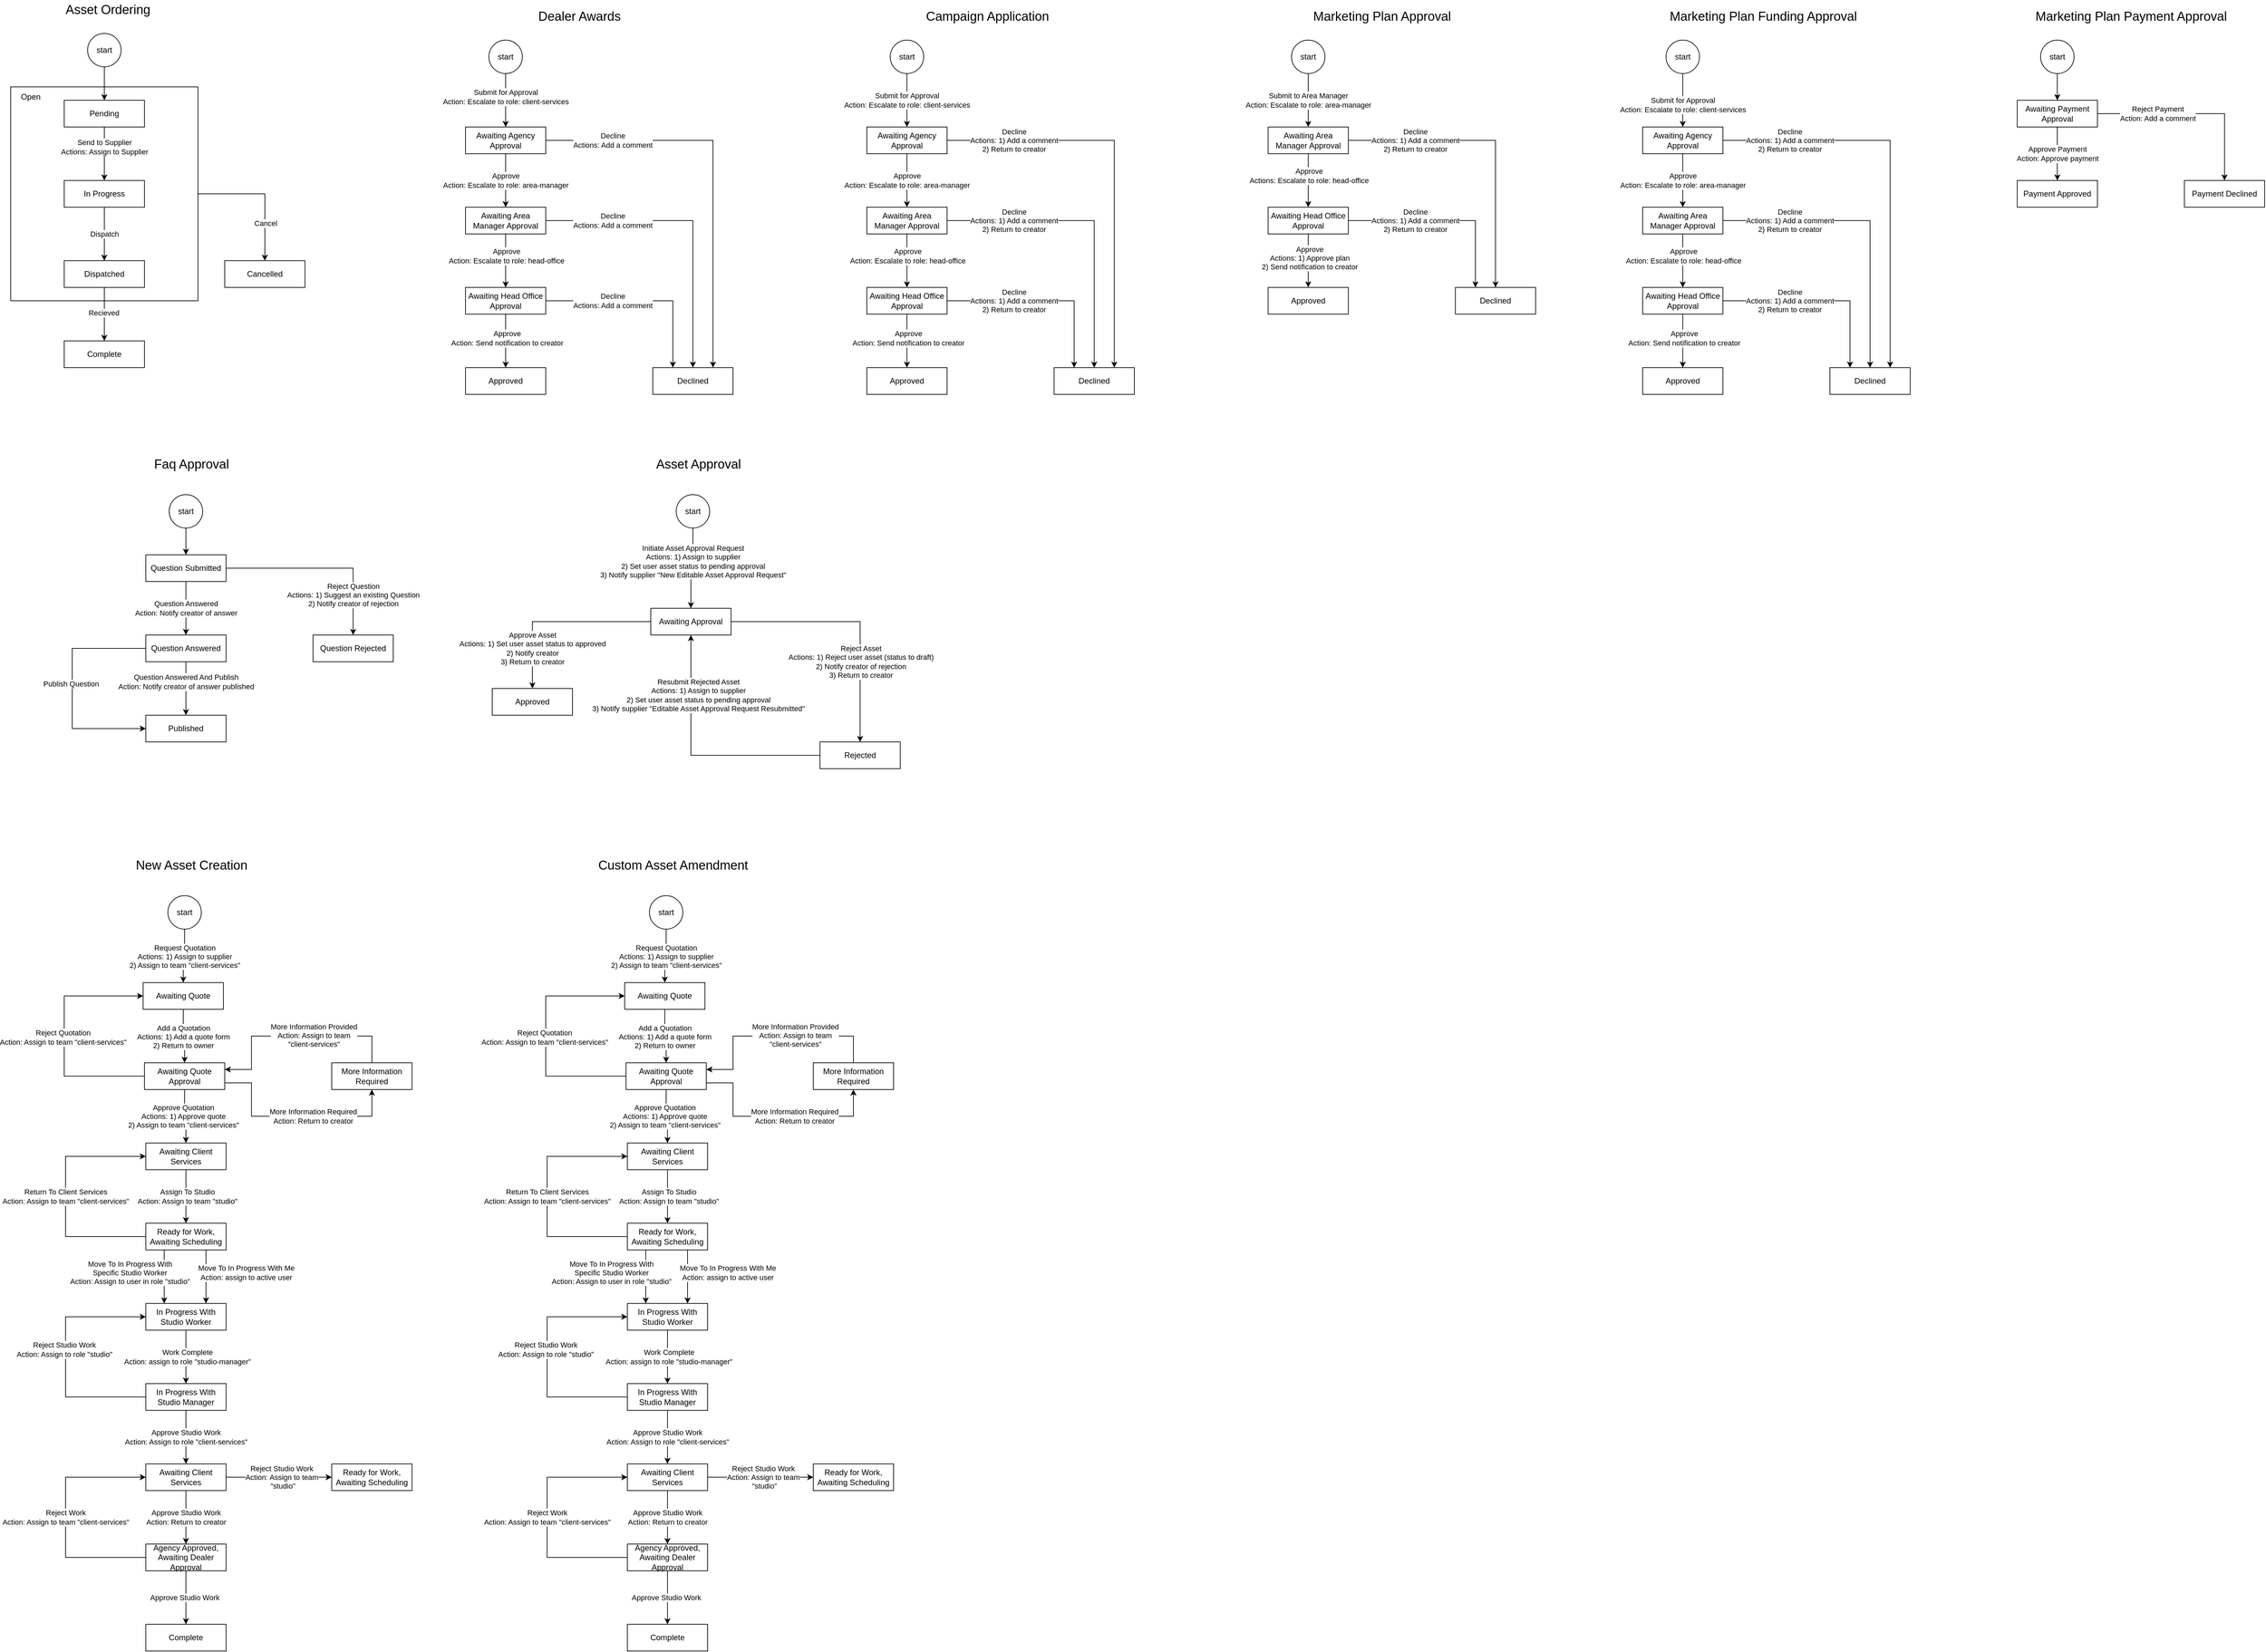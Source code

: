 <mxfile version="21.6.1" type="github">
  <diagram name="Page-1" id="g8kd3u3a0-bAyPNDsPi0">
    <mxGraphModel dx="2261" dy="1965" grid="1" gridSize="10" guides="1" tooltips="1" connect="1" arrows="1" fold="1" page="1" pageScale="1" pageWidth="827" pageHeight="1169" math="0" shadow="0">
      <root>
        <mxCell id="0" />
        <mxCell id="1" parent="0" />
        <mxCell id="67OT6ql0mRP8qZp6wruK-22" style="edgeStyle=orthogonalEdgeStyle;rounded=0;orthogonalLoop=1;jettySize=auto;html=1;exitX=1;exitY=0.5;exitDx=0;exitDy=0;entryX=0.5;entryY=0;entryDx=0;entryDy=0;" parent="1" source="67OT6ql0mRP8qZp6wruK-16" target="67OT6ql0mRP8qZp6wruK-8" edge="1">
          <mxGeometry relative="1" as="geometry" />
        </mxCell>
        <mxCell id="67OT6ql0mRP8qZp6wruK-23" value="Cancel" style="edgeLabel;html=1;align=center;verticalAlign=middle;resizable=0;points=[];" parent="67OT6ql0mRP8qZp6wruK-22" vertex="1" connectable="0">
          <mxGeometry x="0.438" y="1" relative="1" as="geometry">
            <mxPoint as="offset" />
          </mxGeometry>
        </mxCell>
        <mxCell id="67OT6ql0mRP8qZp6wruK-16" value="" style="rounded=0;whiteSpace=wrap;html=1;" parent="1" vertex="1">
          <mxGeometry y="100" width="280" height="320" as="geometry" />
        </mxCell>
        <mxCell id="67OT6ql0mRP8qZp6wruK-11" style="edgeStyle=orthogonalEdgeStyle;rounded=0;orthogonalLoop=1;jettySize=auto;html=1;exitX=0.5;exitY=1;exitDx=0;exitDy=0;entryX=0.5;entryY=0;entryDx=0;entryDy=0;" parent="1" source="67OT6ql0mRP8qZp6wruK-2" target="67OT6ql0mRP8qZp6wruK-3" edge="1">
          <mxGeometry relative="1" as="geometry" />
        </mxCell>
        <mxCell id="67OT6ql0mRP8qZp6wruK-2" value="start" style="ellipse;whiteSpace=wrap;html=1;" parent="1" vertex="1">
          <mxGeometry x="115" y="20" width="50" height="50" as="geometry" />
        </mxCell>
        <mxCell id="67OT6ql0mRP8qZp6wruK-9" style="edgeStyle=orthogonalEdgeStyle;rounded=0;orthogonalLoop=1;jettySize=auto;html=1;exitX=0.5;exitY=1;exitDx=0;exitDy=0;entryX=0.5;entryY=0;entryDx=0;entryDy=0;" parent="1" source="67OT6ql0mRP8qZp6wruK-3" target="67OT6ql0mRP8qZp6wruK-5" edge="1">
          <mxGeometry relative="1" as="geometry" />
        </mxCell>
        <mxCell id="67OT6ql0mRP8qZp6wruK-10" value="Send to Supplier&lt;br&gt;Actions: Assign to Supplier" style="edgeLabel;html=1;align=center;verticalAlign=middle;resizable=0;points=[];" parent="67OT6ql0mRP8qZp6wruK-9" vertex="1" connectable="0">
          <mxGeometry x="-0.25" relative="1" as="geometry">
            <mxPoint as="offset" />
          </mxGeometry>
        </mxCell>
        <mxCell id="67OT6ql0mRP8qZp6wruK-3" value="Pending" style="rounded=0;whiteSpace=wrap;html=1;" parent="1" vertex="1">
          <mxGeometry x="80" y="120" width="120" height="40" as="geometry" />
        </mxCell>
        <mxCell id="67OT6ql0mRP8qZp6wruK-12" style="edgeStyle=orthogonalEdgeStyle;rounded=0;orthogonalLoop=1;jettySize=auto;html=1;exitX=0.5;exitY=1;exitDx=0;exitDy=0;entryX=0.5;entryY=0;entryDx=0;entryDy=0;" parent="1" source="67OT6ql0mRP8qZp6wruK-5" target="67OT6ql0mRP8qZp6wruK-6" edge="1">
          <mxGeometry relative="1" as="geometry" />
        </mxCell>
        <mxCell id="67OT6ql0mRP8qZp6wruK-13" value="Dispatch" style="edgeLabel;html=1;align=center;verticalAlign=middle;resizable=0;points=[];" parent="67OT6ql0mRP8qZp6wruK-12" vertex="1" connectable="0">
          <mxGeometry relative="1" as="geometry">
            <mxPoint as="offset" />
          </mxGeometry>
        </mxCell>
        <mxCell id="67OT6ql0mRP8qZp6wruK-5" value="In Progress" style="rounded=0;whiteSpace=wrap;html=1;" parent="1" vertex="1">
          <mxGeometry x="80" y="240" width="120" height="40" as="geometry" />
        </mxCell>
        <mxCell id="67OT6ql0mRP8qZp6wruK-14" style="edgeStyle=orthogonalEdgeStyle;rounded=0;orthogonalLoop=1;jettySize=auto;html=1;exitX=0.5;exitY=1;exitDx=0;exitDy=0;" parent="1" source="67OT6ql0mRP8qZp6wruK-6" target="67OT6ql0mRP8qZp6wruK-7" edge="1">
          <mxGeometry relative="1" as="geometry" />
        </mxCell>
        <mxCell id="67OT6ql0mRP8qZp6wruK-15" value="Recieved" style="edgeLabel;html=1;align=center;verticalAlign=middle;resizable=0;points=[];" parent="67OT6ql0mRP8qZp6wruK-14" vertex="1" connectable="0">
          <mxGeometry x="-0.05" y="-1" relative="1" as="geometry">
            <mxPoint as="offset" />
          </mxGeometry>
        </mxCell>
        <mxCell id="67OT6ql0mRP8qZp6wruK-6" value="Dispatched" style="rounded=0;whiteSpace=wrap;html=1;" parent="1" vertex="1">
          <mxGeometry x="80" y="360" width="120" height="40" as="geometry" />
        </mxCell>
        <mxCell id="67OT6ql0mRP8qZp6wruK-7" value="Complete" style="rounded=0;whiteSpace=wrap;html=1;" parent="1" vertex="1">
          <mxGeometry x="80" y="480" width="120" height="40" as="geometry" />
        </mxCell>
        <mxCell id="67OT6ql0mRP8qZp6wruK-8" value="Cancelled" style="rounded=0;whiteSpace=wrap;html=1;" parent="1" vertex="1">
          <mxGeometry x="320" y="360" width="120" height="40" as="geometry" />
        </mxCell>
        <mxCell id="67OT6ql0mRP8qZp6wruK-19" value="Open" style="text;html=1;strokeColor=none;fillColor=none;align=center;verticalAlign=middle;whiteSpace=wrap;rounded=0;" parent="1" vertex="1">
          <mxGeometry y="100" width="60" height="30" as="geometry" />
        </mxCell>
        <mxCell id="67OT6ql0mRP8qZp6wruK-20" value="Asset Ordering" style="text;html=1;strokeColor=none;fillColor=none;align=center;verticalAlign=middle;rounded=0;fontSize=19;" parent="1" vertex="1">
          <mxGeometry x="115" y="-30" width="60" height="30" as="geometry" />
        </mxCell>
        <mxCell id="67OT6ql0mRP8qZp6wruK-24" value="Dealer Awards" style="text;html=1;strokeColor=none;fillColor=none;align=center;verticalAlign=middle;rounded=0;fontSize=19;" parent="1" vertex="1">
          <mxGeometry x="820" y="-20" width="60" height="30" as="geometry" />
        </mxCell>
        <mxCell id="67OT6ql0mRP8qZp6wruK-31" style="edgeStyle=orthogonalEdgeStyle;rounded=0;orthogonalLoop=1;jettySize=auto;html=1;exitX=0.5;exitY=1;exitDx=0;exitDy=0;entryX=0.5;entryY=0;entryDx=0;entryDy=0;" parent="1" source="67OT6ql0mRP8qZp6wruK-25" target="67OT6ql0mRP8qZp6wruK-26" edge="1">
          <mxGeometry relative="1" as="geometry" />
        </mxCell>
        <mxCell id="67OT6ql0mRP8qZp6wruK-32" value="Submit for Approval&lt;br&gt;Action: Escalate to role: client-services" style="edgeLabel;html=1;align=center;verticalAlign=middle;resizable=0;points=[];" parent="67OT6ql0mRP8qZp6wruK-31" vertex="1" connectable="0">
          <mxGeometry x="-0.36" y="-1" relative="1" as="geometry">
            <mxPoint x="1" y="9" as="offset" />
          </mxGeometry>
        </mxCell>
        <mxCell id="67OT6ql0mRP8qZp6wruK-25" value="start" style="ellipse;whiteSpace=wrap;html=1;" parent="1" vertex="1">
          <mxGeometry x="715" y="30" width="50" height="50" as="geometry" />
        </mxCell>
        <mxCell id="67OT6ql0mRP8qZp6wruK-33" value="Approve&lt;br&gt;Action: Escalate to role: area-manager" style="edgeStyle=orthogonalEdgeStyle;rounded=0;orthogonalLoop=1;jettySize=auto;html=1;exitX=0.5;exitY=1;exitDx=0;exitDy=0;" parent="1" source="67OT6ql0mRP8qZp6wruK-26" target="67OT6ql0mRP8qZp6wruK-27" edge="1">
          <mxGeometry relative="1" as="geometry" />
        </mxCell>
        <mxCell id="67OT6ql0mRP8qZp6wruK-34" style="edgeStyle=orthogonalEdgeStyle;rounded=0;orthogonalLoop=1;jettySize=auto;html=1;exitX=1;exitY=0.5;exitDx=0;exitDy=0;entryX=0.75;entryY=0;entryDx=0;entryDy=0;" parent="1" source="67OT6ql0mRP8qZp6wruK-26" target="67OT6ql0mRP8qZp6wruK-30" edge="1">
          <mxGeometry relative="1" as="geometry" />
        </mxCell>
        <mxCell id="67OT6ql0mRP8qZp6wruK-35" value="Decline&lt;br&gt;Actions: Add a comment" style="edgeLabel;html=1;align=center;verticalAlign=middle;resizable=0;points=[];" parent="67OT6ql0mRP8qZp6wruK-34" vertex="1" connectable="0">
          <mxGeometry x="-0.221" y="2" relative="1" as="geometry">
            <mxPoint x="-130" y="2" as="offset" />
          </mxGeometry>
        </mxCell>
        <mxCell id="67OT6ql0mRP8qZp6wruK-26" value="Awaiting Agency Approval" style="rounded=0;whiteSpace=wrap;html=1;" parent="1" vertex="1">
          <mxGeometry x="680" y="160" width="120" height="40" as="geometry" />
        </mxCell>
        <mxCell id="67OT6ql0mRP8qZp6wruK-36" style="edgeStyle=orthogonalEdgeStyle;rounded=0;orthogonalLoop=1;jettySize=auto;html=1;exitX=0.5;exitY=1;exitDx=0;exitDy=0;" parent="1" source="67OT6ql0mRP8qZp6wruK-27" target="67OT6ql0mRP8qZp6wruK-28" edge="1">
          <mxGeometry relative="1" as="geometry" />
        </mxCell>
        <mxCell id="67OT6ql0mRP8qZp6wruK-37" value="Approve&lt;br style=&quot;border-color: var(--border-color);&quot;&gt;Action: Escalate to role: head-office" style="edgeLabel;html=1;align=center;verticalAlign=middle;resizable=0;points=[];" parent="67OT6ql0mRP8qZp6wruK-36" vertex="1" connectable="0">
          <mxGeometry x="-0.175" y="1" relative="1" as="geometry">
            <mxPoint as="offset" />
          </mxGeometry>
        </mxCell>
        <mxCell id="67OT6ql0mRP8qZp6wruK-38" style="edgeStyle=orthogonalEdgeStyle;rounded=0;orthogonalLoop=1;jettySize=auto;html=1;exitX=1;exitY=0.5;exitDx=0;exitDy=0;entryX=0.5;entryY=0;entryDx=0;entryDy=0;" parent="1" source="67OT6ql0mRP8qZp6wruK-27" target="67OT6ql0mRP8qZp6wruK-30" edge="1">
          <mxGeometry relative="1" as="geometry" />
        </mxCell>
        <mxCell id="67OT6ql0mRP8qZp6wruK-39" value="Decline&lt;br style=&quot;border-color: var(--border-color);&quot;&gt;Actions: Add a comment" style="edgeLabel;html=1;align=center;verticalAlign=middle;resizable=0;points=[];" parent="67OT6ql0mRP8qZp6wruK-38" vertex="1" connectable="0">
          <mxGeometry x="-0.006" y="1" relative="1" as="geometry">
            <mxPoint x="-119" y="1" as="offset" />
          </mxGeometry>
        </mxCell>
        <mxCell id="67OT6ql0mRP8qZp6wruK-27" value="Awaiting Area Manager Approval" style="rounded=0;whiteSpace=wrap;html=1;" parent="1" vertex="1">
          <mxGeometry x="680" y="280" width="120" height="40" as="geometry" />
        </mxCell>
        <mxCell id="67OT6ql0mRP8qZp6wruK-40" style="edgeStyle=orthogonalEdgeStyle;rounded=0;orthogonalLoop=1;jettySize=auto;html=1;exitX=1;exitY=0.5;exitDx=0;exitDy=0;entryX=0.25;entryY=0;entryDx=0;entryDy=0;" parent="1" source="67OT6ql0mRP8qZp6wruK-28" target="67OT6ql0mRP8qZp6wruK-30" edge="1">
          <mxGeometry relative="1" as="geometry" />
        </mxCell>
        <mxCell id="67OT6ql0mRP8qZp6wruK-41" value="Decline&lt;br style=&quot;border-color: var(--border-color);&quot;&gt;Actions: Add a comment" style="edgeLabel;html=1;align=center;verticalAlign=middle;resizable=0;points=[];" parent="67OT6ql0mRP8qZp6wruK-40" vertex="1" connectable="0">
          <mxGeometry x="0.391" y="1" relative="1" as="geometry">
            <mxPoint x="-91" y="-12" as="offset" />
          </mxGeometry>
        </mxCell>
        <mxCell id="67OT6ql0mRP8qZp6wruK-42" style="edgeStyle=orthogonalEdgeStyle;rounded=0;orthogonalLoop=1;jettySize=auto;html=1;exitX=0.5;exitY=1;exitDx=0;exitDy=0;entryX=0.5;entryY=0;entryDx=0;entryDy=0;" parent="1" source="67OT6ql0mRP8qZp6wruK-28" target="67OT6ql0mRP8qZp6wruK-29" edge="1">
          <mxGeometry relative="1" as="geometry" />
        </mxCell>
        <mxCell id="67OT6ql0mRP8qZp6wruK-43" value="Approve&lt;br style=&quot;border-color: var(--border-color);&quot;&gt;Action: Send notification to creator" style="edgeLabel;html=1;align=center;verticalAlign=middle;resizable=0;points=[];" parent="67OT6ql0mRP8qZp6wruK-42" vertex="1" connectable="0">
          <mxGeometry x="-0.1" y="2" relative="1" as="geometry">
            <mxPoint as="offset" />
          </mxGeometry>
        </mxCell>
        <mxCell id="67OT6ql0mRP8qZp6wruK-28" value="Awaiting Head Office Approval" style="rounded=0;whiteSpace=wrap;html=1;" parent="1" vertex="1">
          <mxGeometry x="680" y="400" width="120" height="40" as="geometry" />
        </mxCell>
        <mxCell id="67OT6ql0mRP8qZp6wruK-29" value="Approved" style="rounded=0;whiteSpace=wrap;html=1;" parent="1" vertex="1">
          <mxGeometry x="680" y="520" width="120" height="40" as="geometry" />
        </mxCell>
        <mxCell id="67OT6ql0mRP8qZp6wruK-30" value="Declined" style="rounded=0;whiteSpace=wrap;html=1;" parent="1" vertex="1">
          <mxGeometry x="960" y="520" width="120" height="40" as="geometry" />
        </mxCell>
        <mxCell id="67OT6ql0mRP8qZp6wruK-44" value="Campaign Application" style="text;html=1;strokeColor=none;fillColor=none;align=center;verticalAlign=middle;rounded=0;fontSize=19;" parent="1" vertex="1">
          <mxGeometry x="1430" y="-20" width="60" height="30" as="geometry" />
        </mxCell>
        <mxCell id="67OT6ql0mRP8qZp6wruK-45" style="edgeStyle=orthogonalEdgeStyle;rounded=0;orthogonalLoop=1;jettySize=auto;html=1;exitX=0.5;exitY=1;exitDx=0;exitDy=0;entryX=0.5;entryY=0;entryDx=0;entryDy=0;" parent="1" source="67OT6ql0mRP8qZp6wruK-47" target="67OT6ql0mRP8qZp6wruK-51" edge="1">
          <mxGeometry relative="1" as="geometry" />
        </mxCell>
        <mxCell id="67OT6ql0mRP8qZp6wruK-46" value="Submit for Approval&lt;br&gt;Action: Escalate to role: client-services" style="edgeLabel;html=1;align=center;verticalAlign=middle;resizable=0;points=[];" parent="67OT6ql0mRP8qZp6wruK-45" vertex="1" connectable="0">
          <mxGeometry x="-0.36" y="-1" relative="1" as="geometry">
            <mxPoint x="1" y="14" as="offset" />
          </mxGeometry>
        </mxCell>
        <mxCell id="67OT6ql0mRP8qZp6wruK-47" value="start" style="ellipse;whiteSpace=wrap;html=1;" parent="1" vertex="1">
          <mxGeometry x="1315" y="30" width="50" height="50" as="geometry" />
        </mxCell>
        <mxCell id="67OT6ql0mRP8qZp6wruK-48" value="Approve&lt;br&gt;Action: Escalate to role: area-manager" style="edgeStyle=orthogonalEdgeStyle;rounded=0;orthogonalLoop=1;jettySize=auto;html=1;exitX=0.5;exitY=1;exitDx=0;exitDy=0;" parent="1" source="67OT6ql0mRP8qZp6wruK-51" target="67OT6ql0mRP8qZp6wruK-56" edge="1">
          <mxGeometry relative="1" as="geometry" />
        </mxCell>
        <mxCell id="67OT6ql0mRP8qZp6wruK-49" style="edgeStyle=orthogonalEdgeStyle;rounded=0;orthogonalLoop=1;jettySize=auto;html=1;exitX=1;exitY=0.5;exitDx=0;exitDy=0;entryX=0.75;entryY=0;entryDx=0;entryDy=0;" parent="1" source="67OT6ql0mRP8qZp6wruK-51" target="67OT6ql0mRP8qZp6wruK-63" edge="1">
          <mxGeometry relative="1" as="geometry" />
        </mxCell>
        <mxCell id="67OT6ql0mRP8qZp6wruK-50" value="Decline&lt;br&gt;Actions: 1) Add a comment&lt;br&gt;2) Return to creator" style="edgeLabel;html=1;align=center;verticalAlign=middle;resizable=0;points=[];" parent="67OT6ql0mRP8qZp6wruK-49" vertex="1" connectable="0">
          <mxGeometry x="-0.221" y="2" relative="1" as="geometry">
            <mxPoint x="-130" y="2" as="offset" />
          </mxGeometry>
        </mxCell>
        <mxCell id="67OT6ql0mRP8qZp6wruK-51" value="Awaiting Agency Approval" style="rounded=0;whiteSpace=wrap;html=1;" parent="1" vertex="1">
          <mxGeometry x="1280" y="160" width="120" height="40" as="geometry" />
        </mxCell>
        <mxCell id="67OT6ql0mRP8qZp6wruK-52" style="edgeStyle=orthogonalEdgeStyle;rounded=0;orthogonalLoop=1;jettySize=auto;html=1;exitX=0.5;exitY=1;exitDx=0;exitDy=0;" parent="1" source="67OT6ql0mRP8qZp6wruK-56" target="67OT6ql0mRP8qZp6wruK-61" edge="1">
          <mxGeometry relative="1" as="geometry" />
        </mxCell>
        <mxCell id="67OT6ql0mRP8qZp6wruK-53" value="Approve&lt;br style=&quot;border-color: var(--border-color);&quot;&gt;Action: Escalate to role: head-office" style="edgeLabel;html=1;align=center;verticalAlign=middle;resizable=0;points=[];" parent="67OT6ql0mRP8qZp6wruK-52" vertex="1" connectable="0">
          <mxGeometry x="-0.175" y="1" relative="1" as="geometry">
            <mxPoint as="offset" />
          </mxGeometry>
        </mxCell>
        <mxCell id="67OT6ql0mRP8qZp6wruK-54" style="edgeStyle=orthogonalEdgeStyle;rounded=0;orthogonalLoop=1;jettySize=auto;html=1;exitX=1;exitY=0.5;exitDx=0;exitDy=0;entryX=0.5;entryY=0;entryDx=0;entryDy=0;" parent="1" source="67OT6ql0mRP8qZp6wruK-56" target="67OT6ql0mRP8qZp6wruK-63" edge="1">
          <mxGeometry relative="1" as="geometry" />
        </mxCell>
        <mxCell id="67OT6ql0mRP8qZp6wruK-55" value="Decline&lt;br style=&quot;border-color: var(--border-color);&quot;&gt;Actions: 1) Add a comment&lt;br style=&quot;border-color: var(--border-color);&quot;&gt;2) Return to creator" style="edgeLabel;html=1;align=center;verticalAlign=middle;resizable=0;points=[];" parent="67OT6ql0mRP8qZp6wruK-54" vertex="1" connectable="0">
          <mxGeometry x="-0.006" y="1" relative="1" as="geometry">
            <mxPoint x="-119" y="1" as="offset" />
          </mxGeometry>
        </mxCell>
        <mxCell id="67OT6ql0mRP8qZp6wruK-56" value="Awaiting Area Manager Approval" style="rounded=0;whiteSpace=wrap;html=1;" parent="1" vertex="1">
          <mxGeometry x="1280" y="280" width="120" height="40" as="geometry" />
        </mxCell>
        <mxCell id="67OT6ql0mRP8qZp6wruK-57" style="edgeStyle=orthogonalEdgeStyle;rounded=0;orthogonalLoop=1;jettySize=auto;html=1;exitX=1;exitY=0.5;exitDx=0;exitDy=0;entryX=0.25;entryY=0;entryDx=0;entryDy=0;" parent="1" source="67OT6ql0mRP8qZp6wruK-61" target="67OT6ql0mRP8qZp6wruK-63" edge="1">
          <mxGeometry relative="1" as="geometry" />
        </mxCell>
        <mxCell id="67OT6ql0mRP8qZp6wruK-58" value="Decline&lt;br style=&quot;border-color: var(--border-color);&quot;&gt;Actions: 1) Add a comment&lt;br style=&quot;border-color: var(--border-color);&quot;&gt;2) Return to creator" style="edgeLabel;html=1;align=center;verticalAlign=middle;resizable=0;points=[];" parent="67OT6ql0mRP8qZp6wruK-57" vertex="1" connectable="0">
          <mxGeometry x="0.391" y="1" relative="1" as="geometry">
            <mxPoint x="-91" y="-12" as="offset" />
          </mxGeometry>
        </mxCell>
        <mxCell id="67OT6ql0mRP8qZp6wruK-59" style="edgeStyle=orthogonalEdgeStyle;rounded=0;orthogonalLoop=1;jettySize=auto;html=1;exitX=0.5;exitY=1;exitDx=0;exitDy=0;entryX=0.5;entryY=0;entryDx=0;entryDy=0;" parent="1" source="67OT6ql0mRP8qZp6wruK-61" target="67OT6ql0mRP8qZp6wruK-62" edge="1">
          <mxGeometry relative="1" as="geometry" />
        </mxCell>
        <mxCell id="67OT6ql0mRP8qZp6wruK-60" value="Approve&lt;br style=&quot;border-color: var(--border-color);&quot;&gt;Action: Send notification to creator" style="edgeLabel;html=1;align=center;verticalAlign=middle;resizable=0;points=[];" parent="67OT6ql0mRP8qZp6wruK-59" vertex="1" connectable="0">
          <mxGeometry x="-0.1" y="2" relative="1" as="geometry">
            <mxPoint as="offset" />
          </mxGeometry>
        </mxCell>
        <mxCell id="67OT6ql0mRP8qZp6wruK-61" value="Awaiting Head Office Approval" style="rounded=0;whiteSpace=wrap;html=1;" parent="1" vertex="1">
          <mxGeometry x="1280" y="400" width="120" height="40" as="geometry" />
        </mxCell>
        <mxCell id="67OT6ql0mRP8qZp6wruK-62" value="Approved" style="rounded=0;whiteSpace=wrap;html=1;" parent="1" vertex="1">
          <mxGeometry x="1280" y="520" width="120" height="40" as="geometry" />
        </mxCell>
        <mxCell id="67OT6ql0mRP8qZp6wruK-63" value="Declined" style="rounded=0;whiteSpace=wrap;html=1;" parent="1" vertex="1">
          <mxGeometry x="1560" y="520" width="120" height="40" as="geometry" />
        </mxCell>
        <mxCell id="67OT6ql0mRP8qZp6wruK-64" value="Marketing Plan Approval" style="text;html=1;strokeColor=none;fillColor=none;align=center;verticalAlign=middle;rounded=0;fontSize=19;" parent="1" vertex="1">
          <mxGeometry x="2020" y="-20" width="60" height="30" as="geometry" />
        </mxCell>
        <mxCell id="67OT6ql0mRP8qZp6wruK-67" value="start" style="ellipse;whiteSpace=wrap;html=1;" parent="1" vertex="1">
          <mxGeometry x="1915" y="30" width="50" height="50" as="geometry" />
        </mxCell>
        <mxCell id="67OT6ql0mRP8qZp6wruK-68" value="Submit to Area Manager&lt;br&gt;Action: Escalate to role: area-manager" style="edgeStyle=orthogonalEdgeStyle;rounded=0;orthogonalLoop=1;jettySize=auto;html=1;exitX=0.5;exitY=1;exitDx=0;exitDy=0;" parent="1" source="67OT6ql0mRP8qZp6wruK-67" target="67OT6ql0mRP8qZp6wruK-76" edge="1">
          <mxGeometry relative="1" as="geometry">
            <mxPoint x="1940" y="200" as="sourcePoint" />
          </mxGeometry>
        </mxCell>
        <mxCell id="67OT6ql0mRP8qZp6wruK-72" style="edgeStyle=orthogonalEdgeStyle;rounded=0;orthogonalLoop=1;jettySize=auto;html=1;exitX=0.5;exitY=1;exitDx=0;exitDy=0;" parent="1" source="67OT6ql0mRP8qZp6wruK-76" target="67OT6ql0mRP8qZp6wruK-81" edge="1">
          <mxGeometry relative="1" as="geometry" />
        </mxCell>
        <mxCell id="67OT6ql0mRP8qZp6wruK-73" value="Approve&lt;br style=&quot;border-color: var(--border-color);&quot;&gt;Actions: Escalate to role: head-office" style="edgeLabel;html=1;align=center;verticalAlign=middle;resizable=0;points=[];" parent="67OT6ql0mRP8qZp6wruK-72" vertex="1" connectable="0">
          <mxGeometry x="-0.175" y="1" relative="1" as="geometry">
            <mxPoint as="offset" />
          </mxGeometry>
        </mxCell>
        <mxCell id="67OT6ql0mRP8qZp6wruK-74" style="edgeStyle=orthogonalEdgeStyle;rounded=0;orthogonalLoop=1;jettySize=auto;html=1;exitX=1;exitY=0.5;exitDx=0;exitDy=0;entryX=0.5;entryY=0;entryDx=0;entryDy=0;" parent="1" source="67OT6ql0mRP8qZp6wruK-76" target="67OT6ql0mRP8qZp6wruK-83" edge="1">
          <mxGeometry relative="1" as="geometry" />
        </mxCell>
        <mxCell id="67OT6ql0mRP8qZp6wruK-75" value="Decline&lt;br style=&quot;border-color: var(--border-color);&quot;&gt;Actions: 1) Add a comment&lt;br style=&quot;border-color: var(--border-color);&quot;&gt;2) Return to creator" style="edgeLabel;html=1;align=center;verticalAlign=middle;resizable=0;points=[];" parent="67OT6ql0mRP8qZp6wruK-74" vertex="1" connectable="0">
          <mxGeometry x="-0.006" y="1" relative="1" as="geometry">
            <mxPoint x="-119" y="1" as="offset" />
          </mxGeometry>
        </mxCell>
        <mxCell id="67OT6ql0mRP8qZp6wruK-76" value="Awaiting Area Manager Approval" style="rounded=0;whiteSpace=wrap;html=1;" parent="1" vertex="1">
          <mxGeometry x="1880" y="160" width="120" height="40" as="geometry" />
        </mxCell>
        <mxCell id="67OT6ql0mRP8qZp6wruK-77" style="edgeStyle=orthogonalEdgeStyle;rounded=0;orthogonalLoop=1;jettySize=auto;html=1;exitX=1;exitY=0.5;exitDx=0;exitDy=0;entryX=0.25;entryY=0;entryDx=0;entryDy=0;" parent="1" source="67OT6ql0mRP8qZp6wruK-81" target="67OT6ql0mRP8qZp6wruK-83" edge="1">
          <mxGeometry relative="1" as="geometry" />
        </mxCell>
        <mxCell id="67OT6ql0mRP8qZp6wruK-78" value="Decline&lt;br style=&quot;border-color: var(--border-color);&quot;&gt;Actions: 1) Add a comment&lt;br style=&quot;border-color: var(--border-color);&quot;&gt;2) Return to creator" style="edgeLabel;html=1;align=center;verticalAlign=middle;resizable=0;points=[];" parent="67OT6ql0mRP8qZp6wruK-77" vertex="1" connectable="0">
          <mxGeometry x="0.391" y="1" relative="1" as="geometry">
            <mxPoint x="-91" y="-12" as="offset" />
          </mxGeometry>
        </mxCell>
        <mxCell id="67OT6ql0mRP8qZp6wruK-79" style="edgeStyle=orthogonalEdgeStyle;rounded=0;orthogonalLoop=1;jettySize=auto;html=1;exitX=0.5;exitY=1;exitDx=0;exitDy=0;entryX=0.5;entryY=0;entryDx=0;entryDy=0;" parent="1" source="67OT6ql0mRP8qZp6wruK-81" target="67OT6ql0mRP8qZp6wruK-82" edge="1">
          <mxGeometry relative="1" as="geometry" />
        </mxCell>
        <mxCell id="67OT6ql0mRP8qZp6wruK-80" value="Approve&lt;br style=&quot;border-color: var(--border-color);&quot;&gt;Actions: 1) Approve plan&lt;br&gt;2) Send notification to creator" style="edgeLabel;html=1;align=center;verticalAlign=middle;resizable=0;points=[];" parent="67OT6ql0mRP8qZp6wruK-79" vertex="1" connectable="0">
          <mxGeometry x="-0.1" y="2" relative="1" as="geometry">
            <mxPoint as="offset" />
          </mxGeometry>
        </mxCell>
        <mxCell id="67OT6ql0mRP8qZp6wruK-81" value="Awaiting Head Office Approval" style="rounded=0;whiteSpace=wrap;html=1;" parent="1" vertex="1">
          <mxGeometry x="1880" y="280" width="120" height="40" as="geometry" />
        </mxCell>
        <mxCell id="67OT6ql0mRP8qZp6wruK-82" value="Approved" style="rounded=0;whiteSpace=wrap;html=1;" parent="1" vertex="1">
          <mxGeometry x="1880" y="400" width="120" height="40" as="geometry" />
        </mxCell>
        <mxCell id="67OT6ql0mRP8qZp6wruK-83" value="Declined" style="rounded=0;whiteSpace=wrap;html=1;" parent="1" vertex="1">
          <mxGeometry x="2160" y="400" width="120" height="40" as="geometry" />
        </mxCell>
        <mxCell id="67OT6ql0mRP8qZp6wruK-102" value="Marketing Plan Funding Approval" style="text;html=1;strokeColor=none;fillColor=none;align=center;verticalAlign=middle;rounded=0;fontSize=19;" parent="1" vertex="1">
          <mxGeometry x="2590" y="-20" width="60" height="30" as="geometry" />
        </mxCell>
        <mxCell id="67OT6ql0mRP8qZp6wruK-103" style="edgeStyle=orthogonalEdgeStyle;rounded=0;orthogonalLoop=1;jettySize=auto;html=1;exitX=0.5;exitY=1;exitDx=0;exitDy=0;entryX=0.5;entryY=0;entryDx=0;entryDy=0;" parent="1" source="67OT6ql0mRP8qZp6wruK-105" target="67OT6ql0mRP8qZp6wruK-109" edge="1">
          <mxGeometry relative="1" as="geometry" />
        </mxCell>
        <mxCell id="67OT6ql0mRP8qZp6wruK-104" value="Submit for Approval&lt;br&gt;Action: Escalate to role: client-services" style="edgeLabel;html=1;align=center;verticalAlign=middle;resizable=0;points=[];" parent="67OT6ql0mRP8qZp6wruK-103" vertex="1" connectable="0">
          <mxGeometry x="-0.36" y="-1" relative="1" as="geometry">
            <mxPoint x="1" y="21" as="offset" />
          </mxGeometry>
        </mxCell>
        <mxCell id="67OT6ql0mRP8qZp6wruK-105" value="start" style="ellipse;whiteSpace=wrap;html=1;" parent="1" vertex="1">
          <mxGeometry x="2475" y="30" width="50" height="50" as="geometry" />
        </mxCell>
        <mxCell id="67OT6ql0mRP8qZp6wruK-106" value="Approve&lt;br&gt;Action: Escalate to role: area-manager" style="edgeStyle=orthogonalEdgeStyle;rounded=0;orthogonalLoop=1;jettySize=auto;html=1;exitX=0.5;exitY=1;exitDx=0;exitDy=0;" parent="1" source="67OT6ql0mRP8qZp6wruK-109" target="67OT6ql0mRP8qZp6wruK-114" edge="1">
          <mxGeometry relative="1" as="geometry" />
        </mxCell>
        <mxCell id="67OT6ql0mRP8qZp6wruK-107" style="edgeStyle=orthogonalEdgeStyle;rounded=0;orthogonalLoop=1;jettySize=auto;html=1;exitX=1;exitY=0.5;exitDx=0;exitDy=0;entryX=0.75;entryY=0;entryDx=0;entryDy=0;" parent="1" source="67OT6ql0mRP8qZp6wruK-109" target="67OT6ql0mRP8qZp6wruK-121" edge="1">
          <mxGeometry relative="1" as="geometry" />
        </mxCell>
        <mxCell id="67OT6ql0mRP8qZp6wruK-108" value="Decline&lt;br&gt;Actions: 1) Add a comment&lt;br&gt;2) Return to creator" style="edgeLabel;html=1;align=center;verticalAlign=middle;resizable=0;points=[];" parent="67OT6ql0mRP8qZp6wruK-107" vertex="1" connectable="0">
          <mxGeometry x="-0.221" y="2" relative="1" as="geometry">
            <mxPoint x="-130" y="2" as="offset" />
          </mxGeometry>
        </mxCell>
        <mxCell id="67OT6ql0mRP8qZp6wruK-109" value="Awaiting Agency Approval" style="rounded=0;whiteSpace=wrap;html=1;" parent="1" vertex="1">
          <mxGeometry x="2440" y="160" width="120" height="40" as="geometry" />
        </mxCell>
        <mxCell id="67OT6ql0mRP8qZp6wruK-110" style="edgeStyle=orthogonalEdgeStyle;rounded=0;orthogonalLoop=1;jettySize=auto;html=1;exitX=0.5;exitY=1;exitDx=0;exitDy=0;" parent="1" source="67OT6ql0mRP8qZp6wruK-114" target="67OT6ql0mRP8qZp6wruK-119" edge="1">
          <mxGeometry relative="1" as="geometry" />
        </mxCell>
        <mxCell id="67OT6ql0mRP8qZp6wruK-111" value="Approve&lt;br style=&quot;border-color: var(--border-color);&quot;&gt;Action: Escalate to role: head-office" style="edgeLabel;html=1;align=center;verticalAlign=middle;resizable=0;points=[];" parent="67OT6ql0mRP8qZp6wruK-110" vertex="1" connectable="0">
          <mxGeometry x="-0.175" y="1" relative="1" as="geometry">
            <mxPoint as="offset" />
          </mxGeometry>
        </mxCell>
        <mxCell id="67OT6ql0mRP8qZp6wruK-112" style="edgeStyle=orthogonalEdgeStyle;rounded=0;orthogonalLoop=1;jettySize=auto;html=1;exitX=1;exitY=0.5;exitDx=0;exitDy=0;entryX=0.5;entryY=0;entryDx=0;entryDy=0;" parent="1" source="67OT6ql0mRP8qZp6wruK-114" target="67OT6ql0mRP8qZp6wruK-121" edge="1">
          <mxGeometry relative="1" as="geometry" />
        </mxCell>
        <mxCell id="67OT6ql0mRP8qZp6wruK-113" value="Decline&lt;br style=&quot;border-color: var(--border-color);&quot;&gt;Actions: 1) Add a comment&lt;br style=&quot;border-color: var(--border-color);&quot;&gt;2) Return to creator" style="edgeLabel;html=1;align=center;verticalAlign=middle;resizable=0;points=[];" parent="67OT6ql0mRP8qZp6wruK-112" vertex="1" connectable="0">
          <mxGeometry x="-0.006" y="1" relative="1" as="geometry">
            <mxPoint x="-119" y="1" as="offset" />
          </mxGeometry>
        </mxCell>
        <mxCell id="67OT6ql0mRP8qZp6wruK-114" value="Awaiting Area Manager Approval" style="rounded=0;whiteSpace=wrap;html=1;" parent="1" vertex="1">
          <mxGeometry x="2440" y="280" width="120" height="40" as="geometry" />
        </mxCell>
        <mxCell id="67OT6ql0mRP8qZp6wruK-115" style="edgeStyle=orthogonalEdgeStyle;rounded=0;orthogonalLoop=1;jettySize=auto;html=1;exitX=1;exitY=0.5;exitDx=0;exitDy=0;entryX=0.25;entryY=0;entryDx=0;entryDy=0;" parent="1" source="67OT6ql0mRP8qZp6wruK-119" target="67OT6ql0mRP8qZp6wruK-121" edge="1">
          <mxGeometry relative="1" as="geometry" />
        </mxCell>
        <mxCell id="67OT6ql0mRP8qZp6wruK-116" value="Decline&lt;br style=&quot;border-color: var(--border-color);&quot;&gt;Actions: 1) Add a comment&lt;br style=&quot;border-color: var(--border-color);&quot;&gt;2) Return to creator" style="edgeLabel;html=1;align=center;verticalAlign=middle;resizable=0;points=[];" parent="67OT6ql0mRP8qZp6wruK-115" vertex="1" connectable="0">
          <mxGeometry x="0.391" y="1" relative="1" as="geometry">
            <mxPoint x="-91" y="-12" as="offset" />
          </mxGeometry>
        </mxCell>
        <mxCell id="67OT6ql0mRP8qZp6wruK-117" style="edgeStyle=orthogonalEdgeStyle;rounded=0;orthogonalLoop=1;jettySize=auto;html=1;exitX=0.5;exitY=1;exitDx=0;exitDy=0;entryX=0.5;entryY=0;entryDx=0;entryDy=0;" parent="1" source="67OT6ql0mRP8qZp6wruK-119" target="67OT6ql0mRP8qZp6wruK-120" edge="1">
          <mxGeometry relative="1" as="geometry" />
        </mxCell>
        <mxCell id="67OT6ql0mRP8qZp6wruK-118" value="Approve&lt;br style=&quot;border-color: var(--border-color);&quot;&gt;Action: Send notification to creator" style="edgeLabel;html=1;align=center;verticalAlign=middle;resizable=0;points=[];" parent="67OT6ql0mRP8qZp6wruK-117" vertex="1" connectable="0">
          <mxGeometry x="-0.1" y="2" relative="1" as="geometry">
            <mxPoint as="offset" />
          </mxGeometry>
        </mxCell>
        <mxCell id="67OT6ql0mRP8qZp6wruK-119" value="Awaiting Head Office Approval" style="rounded=0;whiteSpace=wrap;html=1;" parent="1" vertex="1">
          <mxGeometry x="2440" y="400" width="120" height="40" as="geometry" />
        </mxCell>
        <mxCell id="67OT6ql0mRP8qZp6wruK-120" value="Approved" style="rounded=0;whiteSpace=wrap;html=1;" parent="1" vertex="1">
          <mxGeometry x="2440" y="520" width="120" height="40" as="geometry" />
        </mxCell>
        <mxCell id="67OT6ql0mRP8qZp6wruK-121" value="Declined" style="rounded=0;whiteSpace=wrap;html=1;" parent="1" vertex="1">
          <mxGeometry x="2720" y="520" width="120" height="40" as="geometry" />
        </mxCell>
        <mxCell id="67OT6ql0mRP8qZp6wruK-122" value="Marketing Plan Payment Approval" style="text;html=1;strokeColor=none;fillColor=none;align=center;verticalAlign=middle;rounded=0;fontSize=19;" parent="1" vertex="1">
          <mxGeometry x="3140" y="-20" width="60" height="30" as="geometry" />
        </mxCell>
        <mxCell id="67OT6ql0mRP8qZp6wruK-123" style="edgeStyle=orthogonalEdgeStyle;rounded=0;orthogonalLoop=1;jettySize=auto;html=1;exitX=0.5;exitY=1;exitDx=0;exitDy=0;entryX=0.5;entryY=0;entryDx=0;entryDy=0;" parent="1" source="67OT6ql0mRP8qZp6wruK-125" target="67OT6ql0mRP8qZp6wruK-129" edge="1">
          <mxGeometry relative="1" as="geometry" />
        </mxCell>
        <mxCell id="67OT6ql0mRP8qZp6wruK-125" value="start" style="ellipse;whiteSpace=wrap;html=1;" parent="1" vertex="1">
          <mxGeometry x="3035" y="30" width="50" height="50" as="geometry" />
        </mxCell>
        <mxCell id="67OT6ql0mRP8qZp6wruK-126" value="Approve Payment&lt;br&gt;Action: Approve payment" style="edgeStyle=orthogonalEdgeStyle;rounded=0;orthogonalLoop=1;jettySize=auto;html=1;exitX=0.5;exitY=1;exitDx=0;exitDy=0;" parent="1" source="67OT6ql0mRP8qZp6wruK-129" target="67OT6ql0mRP8qZp6wruK-134" edge="1">
          <mxGeometry relative="1" as="geometry" />
        </mxCell>
        <mxCell id="67OT6ql0mRP8qZp6wruK-127" style="edgeStyle=orthogonalEdgeStyle;rounded=0;orthogonalLoop=1;jettySize=auto;html=1;exitX=1;exitY=0.5;exitDx=0;exitDy=0;entryX=0.5;entryY=0;entryDx=0;entryDy=0;" parent="1" source="67OT6ql0mRP8qZp6wruK-129" target="67OT6ql0mRP8qZp6wruK-141" edge="1">
          <mxGeometry relative="1" as="geometry" />
        </mxCell>
        <mxCell id="67OT6ql0mRP8qZp6wruK-128" value="Reject Payment&lt;br&gt;Action: Add a comment" style="edgeLabel;html=1;align=center;verticalAlign=middle;resizable=0;points=[];" parent="67OT6ql0mRP8qZp6wruK-127" vertex="1" connectable="0">
          <mxGeometry x="-0.221" y="2" relative="1" as="geometry">
            <mxPoint x="-23" y="2" as="offset" />
          </mxGeometry>
        </mxCell>
        <mxCell id="67OT6ql0mRP8qZp6wruK-129" value="Awaiting Payment Approval" style="rounded=0;whiteSpace=wrap;html=1;" parent="1" vertex="1">
          <mxGeometry x="3000" y="120" width="120" height="40" as="geometry" />
        </mxCell>
        <mxCell id="67OT6ql0mRP8qZp6wruK-134" value="Payment Approved" style="rounded=0;whiteSpace=wrap;html=1;" parent="1" vertex="1">
          <mxGeometry x="3000" y="240" width="120" height="40" as="geometry" />
        </mxCell>
        <mxCell id="67OT6ql0mRP8qZp6wruK-141" value="Payment Declined" style="rounded=0;whiteSpace=wrap;html=1;" parent="1" vertex="1">
          <mxGeometry x="3250" y="240" width="120" height="40" as="geometry" />
        </mxCell>
        <mxCell id="67OT6ql0mRP8qZp6wruK-142" value="Faq Approval" style="text;html=1;strokeColor=none;fillColor=none;align=center;verticalAlign=middle;rounded=0;fontSize=19;" parent="1" vertex="1">
          <mxGeometry x="240" y="650" width="60" height="30" as="geometry" />
        </mxCell>
        <mxCell id="67OT6ql0mRP8qZp6wruK-143" style="edgeStyle=orthogonalEdgeStyle;rounded=0;orthogonalLoop=1;jettySize=auto;html=1;exitX=0.5;exitY=1;exitDx=0;exitDy=0;entryX=0.5;entryY=0;entryDx=0;entryDy=0;" parent="1" source="67OT6ql0mRP8qZp6wruK-144" target="67OT6ql0mRP8qZp6wruK-148" edge="1">
          <mxGeometry relative="1" as="geometry" />
        </mxCell>
        <mxCell id="67OT6ql0mRP8qZp6wruK-144" value="start" style="ellipse;whiteSpace=wrap;html=1;" parent="1" vertex="1">
          <mxGeometry x="237" y="710" width="50" height="50" as="geometry" />
        </mxCell>
        <mxCell id="67OT6ql0mRP8qZp6wruK-145" value="Question Answered&lt;br&gt;Action: Notify creator of answer" style="edgeStyle=orthogonalEdgeStyle;rounded=0;orthogonalLoop=1;jettySize=auto;html=1;exitX=0.5;exitY=1;exitDx=0;exitDy=0;" parent="1" source="67OT6ql0mRP8qZp6wruK-148" target="67OT6ql0mRP8qZp6wruK-149" edge="1">
          <mxGeometry relative="1" as="geometry">
            <mxPoint as="offset" />
          </mxGeometry>
        </mxCell>
        <mxCell id="67OT6ql0mRP8qZp6wruK-146" style="edgeStyle=orthogonalEdgeStyle;rounded=0;orthogonalLoop=1;jettySize=auto;html=1;exitX=1;exitY=0.5;exitDx=0;exitDy=0;entryX=0.5;entryY=0;entryDx=0;entryDy=0;" parent="1" source="67OT6ql0mRP8qZp6wruK-148" target="67OT6ql0mRP8qZp6wruK-150" edge="1">
          <mxGeometry relative="1" as="geometry" />
        </mxCell>
        <mxCell id="67OT6ql0mRP8qZp6wruK-147" value="Reject Question&lt;br&gt;Actions: 1) Suggest an existing Question&lt;br&gt;2) Notify creator of rejection" style="edgeLabel;html=1;align=center;verticalAlign=middle;resizable=0;points=[];" parent="67OT6ql0mRP8qZp6wruK-146" vertex="1" connectable="0">
          <mxGeometry x="-0.221" y="2" relative="1" as="geometry">
            <mxPoint x="77" y="42" as="offset" />
          </mxGeometry>
        </mxCell>
        <mxCell id="67OT6ql0mRP8qZp6wruK-148" value="Question Submitted" style="rounded=0;whiteSpace=wrap;html=1;" parent="1" vertex="1">
          <mxGeometry x="202" y="800" width="120" height="40" as="geometry" />
        </mxCell>
        <mxCell id="67OT6ql0mRP8qZp6wruK-153" style="edgeStyle=orthogonalEdgeStyle;rounded=0;orthogonalLoop=1;jettySize=auto;html=1;exitX=0.5;exitY=1;exitDx=0;exitDy=0;entryX=0.5;entryY=0;entryDx=0;entryDy=0;" parent="1" source="67OT6ql0mRP8qZp6wruK-149" target="67OT6ql0mRP8qZp6wruK-152" edge="1">
          <mxGeometry relative="1" as="geometry" />
        </mxCell>
        <mxCell id="67OT6ql0mRP8qZp6wruK-154" value="Question Answered And Publish&lt;br&gt;Action: Notify creator of answer published" style="edgeLabel;html=1;align=center;verticalAlign=middle;resizable=0;points=[];" parent="67OT6ql0mRP8qZp6wruK-153" vertex="1" connectable="0">
          <mxGeometry x="0.075" y="1" relative="1" as="geometry">
            <mxPoint x="-1" y="-13" as="offset" />
          </mxGeometry>
        </mxCell>
        <mxCell id="67OT6ql0mRP8qZp6wruK-156" style="edgeStyle=orthogonalEdgeStyle;rounded=0;orthogonalLoop=1;jettySize=auto;html=1;exitX=0;exitY=0.5;exitDx=0;exitDy=0;entryX=0;entryY=0.5;entryDx=0;entryDy=0;" parent="1" source="67OT6ql0mRP8qZp6wruK-149" target="67OT6ql0mRP8qZp6wruK-152" edge="1">
          <mxGeometry relative="1" as="geometry">
            <Array as="points">
              <mxPoint x="92" y="940" />
              <mxPoint x="92" y="1060" />
            </Array>
          </mxGeometry>
        </mxCell>
        <mxCell id="67OT6ql0mRP8qZp6wruK-157" value="Publish Question" style="edgeLabel;html=1;align=center;verticalAlign=middle;resizable=0;points=[];" parent="67OT6ql0mRP8qZp6wruK-156" vertex="1" connectable="0">
          <mxGeometry x="-0.045" y="-2" relative="1" as="geometry">
            <mxPoint as="offset" />
          </mxGeometry>
        </mxCell>
        <mxCell id="67OT6ql0mRP8qZp6wruK-149" value="Question Answered" style="rounded=0;whiteSpace=wrap;html=1;" parent="1" vertex="1">
          <mxGeometry x="202" y="920" width="120" height="40" as="geometry" />
        </mxCell>
        <mxCell id="67OT6ql0mRP8qZp6wruK-150" value="Question Rejected" style="rounded=0;whiteSpace=wrap;html=1;" parent="1" vertex="1">
          <mxGeometry x="452" y="920" width="120" height="40" as="geometry" />
        </mxCell>
        <mxCell id="67OT6ql0mRP8qZp6wruK-152" value="Published" style="rounded=0;whiteSpace=wrap;html=1;" parent="1" vertex="1">
          <mxGeometry x="202" y="1040" width="120" height="40" as="geometry" />
        </mxCell>
        <mxCell id="67OT6ql0mRP8qZp6wruK-158" value="Asset Approval" style="text;html=1;strokeColor=none;fillColor=none;align=center;verticalAlign=middle;rounded=0;fontSize=19;" parent="1" vertex="1">
          <mxGeometry x="998" y="650" width="60" height="30" as="geometry" />
        </mxCell>
        <mxCell id="67OT6ql0mRP8qZp6wruK-159" style="edgeStyle=orthogonalEdgeStyle;rounded=0;orthogonalLoop=1;jettySize=auto;html=1;exitX=0.5;exitY=1;exitDx=0;exitDy=0;entryX=0.5;entryY=0;entryDx=0;entryDy=0;" parent="1" source="67OT6ql0mRP8qZp6wruK-160" target="67OT6ql0mRP8qZp6wruK-164" edge="1">
          <mxGeometry relative="1" as="geometry" />
        </mxCell>
        <mxCell id="67OT6ql0mRP8qZp6wruK-172" value="Initiate Asset Approval Request&lt;br&gt;Actions: 1) Assign to supplier&lt;br&gt;2) Set user asset status to pending approval&lt;br&gt;3) Notify supplier &quot;New Editable Asset Approval Request&quot;" style="edgeLabel;html=1;align=center;verticalAlign=middle;resizable=0;points=[];" parent="67OT6ql0mRP8qZp6wruK-159" vertex="1" connectable="0">
          <mxGeometry x="-0.525" y="-3" relative="1" as="geometry">
            <mxPoint x="3" y="21" as="offset" />
          </mxGeometry>
        </mxCell>
        <mxCell id="67OT6ql0mRP8qZp6wruK-160" value="start" style="ellipse;whiteSpace=wrap;html=1;" parent="1" vertex="1">
          <mxGeometry x="995" y="710" width="50" height="50" as="geometry" />
        </mxCell>
        <mxCell id="67OT6ql0mRP8qZp6wruK-161" value="Approve Asset&lt;br&gt;Actions: 1) Set user asset status to approved&lt;br&gt;2) Notify creator&lt;br&gt;3) Return to creator" style="edgeStyle=orthogonalEdgeStyle;rounded=0;orthogonalLoop=1;jettySize=auto;html=1;exitX=0;exitY=0.5;exitDx=0;exitDy=0;" parent="1" source="67OT6ql0mRP8qZp6wruK-164" target="67OT6ql0mRP8qZp6wruK-169" edge="1">
          <mxGeometry x="0.567" relative="1" as="geometry">
            <mxPoint as="offset" />
          </mxGeometry>
        </mxCell>
        <mxCell id="67OT6ql0mRP8qZp6wruK-162" style="edgeStyle=orthogonalEdgeStyle;rounded=0;orthogonalLoop=1;jettySize=auto;html=1;exitX=1;exitY=0.5;exitDx=0;exitDy=0;entryX=0.5;entryY=0;entryDx=0;entryDy=0;" parent="1" source="67OT6ql0mRP8qZp6wruK-164" target="67OT6ql0mRP8qZp6wruK-170" edge="1">
          <mxGeometry relative="1" as="geometry" />
        </mxCell>
        <mxCell id="67OT6ql0mRP8qZp6wruK-163" value="Reject Asset&lt;br&gt;Actions: 1) Reject user asset (status to draft)&lt;br&gt;2) Notify creator of rejection&lt;br&gt;3) Return to creator" style="edgeLabel;html=1;align=center;verticalAlign=middle;resizable=0;points=[];" parent="67OT6ql0mRP8qZp6wruK-162" vertex="1" connectable="0">
          <mxGeometry x="-0.221" y="2" relative="1" as="geometry">
            <mxPoint x="48" y="62" as="offset" />
          </mxGeometry>
        </mxCell>
        <mxCell id="67OT6ql0mRP8qZp6wruK-164" value="Awaiting Approval" style="rounded=0;whiteSpace=wrap;html=1;" parent="1" vertex="1">
          <mxGeometry x="957" y="880" width="120" height="40" as="geometry" />
        </mxCell>
        <mxCell id="67OT6ql0mRP8qZp6wruK-169" value="Approved" style="rounded=0;whiteSpace=wrap;html=1;" parent="1" vertex="1">
          <mxGeometry x="720" y="1000" width="120" height="40" as="geometry" />
        </mxCell>
        <mxCell id="67OT6ql0mRP8qZp6wruK-173" style="edgeStyle=orthogonalEdgeStyle;rounded=0;orthogonalLoop=1;jettySize=auto;html=1;exitX=0;exitY=0.5;exitDx=0;exitDy=0;entryX=0.5;entryY=1;entryDx=0;entryDy=0;" parent="1" source="67OT6ql0mRP8qZp6wruK-170" target="67OT6ql0mRP8qZp6wruK-164" edge="1">
          <mxGeometry relative="1" as="geometry">
            <mxPoint x="1196.5" y="1070" as="sourcePoint" />
            <mxPoint x="1003.5" y="890" as="targetPoint" />
          </mxGeometry>
        </mxCell>
        <mxCell id="67OT6ql0mRP8qZp6wruK-174" value="Resubmit Rejected Asset&lt;br style=&quot;border-color: var(--border-color);&quot;&gt;Actions: 1) Assign to supplier&lt;br style=&quot;border-color: var(--border-color);&quot;&gt;2) Set user asset status to pending approval&lt;br style=&quot;border-color: var(--border-color);&quot;&gt;3) Notify supplier &quot;Editable Asset Approval Request Resubmitted&quot;" style="edgeLabel;html=1;align=center;verticalAlign=middle;resizable=0;points=[];" parent="67OT6ql0mRP8qZp6wruK-173" vertex="1" connectable="0">
          <mxGeometry x="0.793" y="-1" relative="1" as="geometry">
            <mxPoint x="10" y="51" as="offset" />
          </mxGeometry>
        </mxCell>
        <mxCell id="67OT6ql0mRP8qZp6wruK-170" value="Rejected" style="rounded=0;whiteSpace=wrap;html=1;" parent="1" vertex="1">
          <mxGeometry x="1210" y="1080" width="120" height="40" as="geometry" />
        </mxCell>
        <mxCell id="67OT6ql0mRP8qZp6wruK-176" value="New Asset Creation" style="text;html=1;strokeColor=none;fillColor=none;align=center;verticalAlign=middle;rounded=0;fontSize=19;" parent="1" vertex="1">
          <mxGeometry x="240" y="1250" width="60" height="30" as="geometry" />
        </mxCell>
        <mxCell id="67OT6ql0mRP8qZp6wruK-177" style="edgeStyle=orthogonalEdgeStyle;rounded=0;orthogonalLoop=1;jettySize=auto;html=1;exitX=0.5;exitY=1;exitDx=0;exitDy=0;entryX=0.5;entryY=0;entryDx=0;entryDy=0;" parent="1" source="67OT6ql0mRP8qZp6wruK-178" target="67OT6ql0mRP8qZp6wruK-190" edge="1">
          <mxGeometry relative="1" as="geometry" />
        </mxCell>
        <mxCell id="67OT6ql0mRP8qZp6wruK-201" value="Request Quotation&lt;br&gt;Actions: 1) Assign to supplier&lt;br&gt;2) Assign to team &quot;client-services&quot;" style="edgeLabel;html=1;align=center;verticalAlign=middle;resizable=0;points=[];" parent="67OT6ql0mRP8qZp6wruK-177" vertex="1" connectable="0">
          <mxGeometry x="-0.35" relative="1" as="geometry">
            <mxPoint y="14" as="offset" />
          </mxGeometry>
        </mxCell>
        <mxCell id="67OT6ql0mRP8qZp6wruK-178" value="start" style="ellipse;whiteSpace=wrap;html=1;" parent="1" vertex="1">
          <mxGeometry x="235" y="1310" width="50" height="50" as="geometry" />
        </mxCell>
        <mxCell id="67OT6ql0mRP8qZp6wruK-207" style="edgeStyle=orthogonalEdgeStyle;rounded=0;orthogonalLoop=1;jettySize=auto;html=1;exitX=0.5;exitY=1;exitDx=0;exitDy=0;entryX=0.5;entryY=0;entryDx=0;entryDy=0;" parent="1" source="67OT6ql0mRP8qZp6wruK-182" target="67OT6ql0mRP8qZp6wruK-194" edge="1">
          <mxGeometry relative="1" as="geometry" />
        </mxCell>
        <mxCell id="67OT6ql0mRP8qZp6wruK-208" value="Approve Quotation&lt;br&gt;Actions: 1) Approve quote&lt;br&gt;2) Assign to team &quot;client-services&quot;" style="edgeLabel;html=1;align=center;verticalAlign=middle;resizable=0;points=[];" parent="67OT6ql0mRP8qZp6wruK-207" vertex="1" connectable="0">
          <mxGeometry x="0.477" relative="1" as="geometry">
            <mxPoint x="-4" y="-19" as="offset" />
          </mxGeometry>
        </mxCell>
        <mxCell id="67OT6ql0mRP8qZp6wruK-209" style="edgeStyle=orthogonalEdgeStyle;rounded=0;orthogonalLoop=1;jettySize=auto;html=1;exitX=1;exitY=0.75;exitDx=0;exitDy=0;entryX=0.5;entryY=1;entryDx=0;entryDy=0;" parent="1" source="67OT6ql0mRP8qZp6wruK-182" target="67OT6ql0mRP8qZp6wruK-191" edge="1">
          <mxGeometry relative="1" as="geometry">
            <mxPoint x="540" y="1620" as="targetPoint" />
            <Array as="points">
              <mxPoint x="360" y="1590" />
              <mxPoint x="360" y="1640" />
              <mxPoint x="540" y="1640" />
            </Array>
          </mxGeometry>
        </mxCell>
        <mxCell id="67OT6ql0mRP8qZp6wruK-210" value="More Information Required&lt;br&gt;Action: Return to creator" style="edgeLabel;html=1;align=center;verticalAlign=middle;resizable=0;points=[];" parent="67OT6ql0mRP8qZp6wruK-209" vertex="1" connectable="0">
          <mxGeometry x="-0.425" y="-3" relative="1" as="geometry">
            <mxPoint x="95" y="1" as="offset" />
          </mxGeometry>
        </mxCell>
        <mxCell id="67OT6ql0mRP8qZp6wruK-237" style="edgeStyle=orthogonalEdgeStyle;rounded=0;orthogonalLoop=1;jettySize=auto;html=1;exitX=0;exitY=0.5;exitDx=0;exitDy=0;entryX=0;entryY=0.5;entryDx=0;entryDy=0;" parent="1" source="67OT6ql0mRP8qZp6wruK-182" target="67OT6ql0mRP8qZp6wruK-190" edge="1">
          <mxGeometry relative="1" as="geometry">
            <Array as="points">
              <mxPoint x="80" y="1580" />
              <mxPoint x="80" y="1460" />
            </Array>
          </mxGeometry>
        </mxCell>
        <mxCell id="67OT6ql0mRP8qZp6wruK-238" value="Reject Quotation&lt;br style=&quot;border-color: var(--border-color); background-color: rgb(251, 251, 251);&quot;&gt;&lt;span style=&quot;border-color: var(--border-color);&quot;&gt;Action: Assign to team &quot;client-services&quot;&lt;/span&gt;" style="edgeLabel;html=1;align=center;verticalAlign=middle;resizable=0;points=[];" parent="67OT6ql0mRP8qZp6wruK-237" vertex="1" connectable="0">
          <mxGeometry x="-0.006" y="2" relative="1" as="geometry">
            <mxPoint as="offset" />
          </mxGeometry>
        </mxCell>
        <mxCell id="67OT6ql0mRP8qZp6wruK-182" value="Awaiting Quote Approval" style="rounded=0;whiteSpace=wrap;html=1;" parent="1" vertex="1">
          <mxGeometry x="200" y="1560" width="120" height="40" as="geometry" />
        </mxCell>
        <mxCell id="67OT6ql0mRP8qZp6wruK-185" style="edgeStyle=orthogonalEdgeStyle;rounded=0;orthogonalLoop=1;jettySize=auto;html=1;exitX=0;exitY=0.5;exitDx=0;exitDy=0;entryX=0;entryY=0.5;entryDx=0;entryDy=0;" parent="1" edge="1">
          <mxGeometry relative="1" as="geometry">
            <Array as="points">
              <mxPoint x="92" y="1540" />
              <mxPoint x="92" y="1660" />
            </Array>
            <mxPoint x="202" y="1540" as="sourcePoint" />
          </mxGeometry>
        </mxCell>
        <mxCell id="67OT6ql0mRP8qZp6wruK-186" value="Publish Question" style="edgeLabel;html=1;align=center;verticalAlign=middle;resizable=0;points=[];" parent="67OT6ql0mRP8qZp6wruK-185" vertex="1" connectable="0">
          <mxGeometry x="-0.045" y="-2" relative="1" as="geometry">
            <mxPoint as="offset" />
          </mxGeometry>
        </mxCell>
        <mxCell id="67OT6ql0mRP8qZp6wruK-202" style="edgeStyle=orthogonalEdgeStyle;rounded=0;orthogonalLoop=1;jettySize=auto;html=1;exitX=0.5;exitY=1;exitDx=0;exitDy=0;entryX=0.5;entryY=0;entryDx=0;entryDy=0;" parent="1" source="67OT6ql0mRP8qZp6wruK-190" target="67OT6ql0mRP8qZp6wruK-182" edge="1">
          <mxGeometry relative="1" as="geometry" />
        </mxCell>
        <mxCell id="67OT6ql0mRP8qZp6wruK-203" value="Add a Quotation&lt;br&gt;Actions: 1) Add a quote form&lt;br&gt;2) Return to owner" style="edgeLabel;html=1;align=center;verticalAlign=middle;resizable=0;points=[];" parent="67OT6ql0mRP8qZp6wruK-202" vertex="1" connectable="0">
          <mxGeometry x="-0.333" y="1" relative="1" as="geometry">
            <mxPoint x="-1" y="13" as="offset" />
          </mxGeometry>
        </mxCell>
        <mxCell id="67OT6ql0mRP8qZp6wruK-190" value="Awaiting Quote" style="rounded=0;whiteSpace=wrap;html=1;" parent="1" vertex="1">
          <mxGeometry x="198" y="1440" width="120" height="40" as="geometry" />
        </mxCell>
        <mxCell id="67OT6ql0mRP8qZp6wruK-211" style="edgeStyle=orthogonalEdgeStyle;rounded=0;orthogonalLoop=1;jettySize=auto;html=1;entryX=1;entryY=0.25;entryDx=0;entryDy=0;exitX=0.5;exitY=0;exitDx=0;exitDy=0;" parent="1" source="67OT6ql0mRP8qZp6wruK-191" target="67OT6ql0mRP8qZp6wruK-182" edge="1">
          <mxGeometry relative="1" as="geometry">
            <mxPoint x="540" y="1550" as="sourcePoint" />
            <Array as="points">
              <mxPoint x="540" y="1520" />
              <mxPoint x="360" y="1520" />
              <mxPoint x="360" y="1570" />
            </Array>
          </mxGeometry>
        </mxCell>
        <mxCell id="67OT6ql0mRP8qZp6wruK-212" value="More Information Provided&lt;br&gt;Action: Assign to team &lt;br&gt;&quot;client-services&quot;" style="edgeLabel;html=1;align=center;verticalAlign=middle;resizable=0;points=[];" parent="67OT6ql0mRP8qZp6wruK-211" vertex="1" connectable="0">
          <mxGeometry x="0.114" y="2" relative="1" as="geometry">
            <mxPoint x="45" y="-3" as="offset" />
          </mxGeometry>
        </mxCell>
        <mxCell id="67OT6ql0mRP8qZp6wruK-191" value="More Information Required" style="rounded=0;whiteSpace=wrap;html=1;" parent="1" vertex="1">
          <mxGeometry x="480" y="1560" width="120" height="40" as="geometry" />
        </mxCell>
        <mxCell id="67OT6ql0mRP8qZp6wruK-215" style="edgeStyle=orthogonalEdgeStyle;rounded=0;orthogonalLoop=1;jettySize=auto;html=1;exitX=0;exitY=0.5;exitDx=0;exitDy=0;entryX=0;entryY=0.5;entryDx=0;entryDy=0;" parent="1" source="67OT6ql0mRP8qZp6wruK-192" target="67OT6ql0mRP8qZp6wruK-194" edge="1">
          <mxGeometry relative="1" as="geometry">
            <Array as="points">
              <mxPoint x="82" y="1820" />
              <mxPoint x="82" y="1700" />
            </Array>
          </mxGeometry>
        </mxCell>
        <mxCell id="67OT6ql0mRP8qZp6wruK-216" value="Return To Client Services&lt;br&gt;Action: Assign to team &quot;client-services&quot;" style="edgeLabel;html=1;align=center;verticalAlign=middle;resizable=0;points=[];" parent="67OT6ql0mRP8qZp6wruK-215" vertex="1" connectable="0">
          <mxGeometry x="0.111" y="1" relative="1" as="geometry">
            <mxPoint x="1" y="20" as="offset" />
          </mxGeometry>
        </mxCell>
        <mxCell id="67OT6ql0mRP8qZp6wruK-217" style="edgeStyle=orthogonalEdgeStyle;rounded=0;orthogonalLoop=1;jettySize=auto;html=1;exitX=0.25;exitY=1;exitDx=0;exitDy=0;entryX=0.25;entryY=0;entryDx=0;entryDy=0;" parent="1" edge="1">
          <mxGeometry relative="1" as="geometry">
            <mxPoint x="229.5" y="1840" as="sourcePoint" />
            <mxPoint x="229.5" y="1920" as="targetPoint" />
            <Array as="points">
              <mxPoint x="230" y="1880" />
              <mxPoint x="230" y="1880" />
            </Array>
          </mxGeometry>
        </mxCell>
        <mxCell id="67OT6ql0mRP8qZp6wruK-218" value="Move To In Progress With &lt;br&gt;Specific Studio Worker&lt;br&gt;Action: Assign to user in role &quot;studio&quot;" style="edgeLabel;html=1;align=center;verticalAlign=middle;resizable=0;points=[];" parent="67OT6ql0mRP8qZp6wruK-217" vertex="1" connectable="0">
          <mxGeometry x="-0.2" y="1" relative="1" as="geometry">
            <mxPoint x="-53" y="2" as="offset" />
          </mxGeometry>
        </mxCell>
        <mxCell id="67OT6ql0mRP8qZp6wruK-219" style="edgeStyle=orthogonalEdgeStyle;rounded=0;orthogonalLoop=1;jettySize=auto;html=1;exitX=0.75;exitY=1;exitDx=0;exitDy=0;entryX=0.75;entryY=0;entryDx=0;entryDy=0;" parent="1" source="67OT6ql0mRP8qZp6wruK-192" target="67OT6ql0mRP8qZp6wruK-195" edge="1">
          <mxGeometry relative="1" as="geometry" />
        </mxCell>
        <mxCell id="67OT6ql0mRP8qZp6wruK-220" value="Move To In Progress With Me&lt;br&gt;Action: assign to active user" style="edgeLabel;html=1;align=center;verticalAlign=middle;resizable=0;points=[];" parent="67OT6ql0mRP8qZp6wruK-219" vertex="1" connectable="0">
          <mxGeometry x="-0.3" y="3" relative="1" as="geometry">
            <mxPoint x="57" y="6" as="offset" />
          </mxGeometry>
        </mxCell>
        <mxCell id="67OT6ql0mRP8qZp6wruK-192" value="Ready for Work, Awaiting Scheduling" style="rounded=0;whiteSpace=wrap;html=1;" parent="1" vertex="1">
          <mxGeometry x="202" y="1800" width="120" height="40" as="geometry" />
        </mxCell>
        <mxCell id="67OT6ql0mRP8qZp6wruK-213" style="edgeStyle=orthogonalEdgeStyle;rounded=0;orthogonalLoop=1;jettySize=auto;html=1;exitX=0.5;exitY=1;exitDx=0;exitDy=0;entryX=0.5;entryY=0;entryDx=0;entryDy=0;" parent="1" source="67OT6ql0mRP8qZp6wruK-194" target="67OT6ql0mRP8qZp6wruK-192" edge="1">
          <mxGeometry relative="1" as="geometry" />
        </mxCell>
        <mxCell id="67OT6ql0mRP8qZp6wruK-214" value="Assign To Studio&lt;br&gt;Action: Assign to team &quot;studio&quot;" style="edgeLabel;html=1;align=center;verticalAlign=middle;resizable=0;points=[];" parent="67OT6ql0mRP8qZp6wruK-213" vertex="1" connectable="0">
          <mxGeometry x="-0.2" y="1" relative="1" as="geometry">
            <mxPoint x="1" y="8" as="offset" />
          </mxGeometry>
        </mxCell>
        <mxCell id="67OT6ql0mRP8qZp6wruK-194" value="Awaiting Client Services" style="rounded=0;whiteSpace=wrap;html=1;" parent="1" vertex="1">
          <mxGeometry x="202" y="1680" width="120" height="40" as="geometry" />
        </mxCell>
        <mxCell id="67OT6ql0mRP8qZp6wruK-221" style="edgeStyle=orthogonalEdgeStyle;rounded=0;orthogonalLoop=1;jettySize=auto;html=1;exitX=0.5;exitY=1;exitDx=0;exitDy=0;entryX=0.5;entryY=0;entryDx=0;entryDy=0;" parent="1" source="67OT6ql0mRP8qZp6wruK-195" target="67OT6ql0mRP8qZp6wruK-196" edge="1">
          <mxGeometry relative="1" as="geometry" />
        </mxCell>
        <mxCell id="67OT6ql0mRP8qZp6wruK-222" value="Work Complete&lt;br&gt;Action: assign to role &quot;studio-manager&quot;" style="edgeLabel;html=1;align=center;verticalAlign=middle;resizable=0;points=[];" parent="67OT6ql0mRP8qZp6wruK-221" vertex="1" connectable="0">
          <mxGeometry x="-0.3" y="-1" relative="1" as="geometry">
            <mxPoint x="3" y="12" as="offset" />
          </mxGeometry>
        </mxCell>
        <mxCell id="67OT6ql0mRP8qZp6wruK-195" value="In Progress With Studio Worker" style="rounded=0;whiteSpace=wrap;html=1;" parent="1" vertex="1">
          <mxGeometry x="202" y="1920" width="120" height="40" as="geometry" />
        </mxCell>
        <mxCell id="67OT6ql0mRP8qZp6wruK-223" style="edgeStyle=orthogonalEdgeStyle;rounded=0;orthogonalLoop=1;jettySize=auto;html=1;exitX=0;exitY=0.5;exitDx=0;exitDy=0;entryX=0;entryY=0.5;entryDx=0;entryDy=0;" parent="1" source="67OT6ql0mRP8qZp6wruK-196" target="67OT6ql0mRP8qZp6wruK-195" edge="1">
          <mxGeometry relative="1" as="geometry">
            <Array as="points">
              <mxPoint x="82" y="2060" />
              <mxPoint x="82" y="1940" />
            </Array>
          </mxGeometry>
        </mxCell>
        <mxCell id="67OT6ql0mRP8qZp6wruK-224" value="Reject Studio Work&lt;br&gt;Action: Assign to role &quot;studio&quot;" style="edgeLabel;html=1;align=center;verticalAlign=middle;resizable=0;points=[];" parent="67OT6ql0mRP8qZp6wruK-223" vertex="1" connectable="0">
          <mxGeometry x="0.061" y="2" relative="1" as="geometry">
            <mxPoint as="offset" />
          </mxGeometry>
        </mxCell>
        <mxCell id="67OT6ql0mRP8qZp6wruK-225" style="edgeStyle=orthogonalEdgeStyle;rounded=0;orthogonalLoop=1;jettySize=auto;html=1;exitX=0.5;exitY=1;exitDx=0;exitDy=0;entryX=0.5;entryY=0;entryDx=0;entryDy=0;" parent="1" source="67OT6ql0mRP8qZp6wruK-196" target="67OT6ql0mRP8qZp6wruK-197" edge="1">
          <mxGeometry relative="1" as="geometry" />
        </mxCell>
        <mxCell id="67OT6ql0mRP8qZp6wruK-226" value="Approve Studio Work&lt;br&gt;Action: Assign to role &quot;client-services&quot;" style="edgeLabel;html=1;align=center;verticalAlign=middle;resizable=0;points=[];" parent="67OT6ql0mRP8qZp6wruK-225" vertex="1" connectable="0">
          <mxGeometry x="-0.25" relative="1" as="geometry">
            <mxPoint y="10" as="offset" />
          </mxGeometry>
        </mxCell>
        <mxCell id="67OT6ql0mRP8qZp6wruK-196" value="In Progress With Studio Manager" style="rounded=0;whiteSpace=wrap;html=1;" parent="1" vertex="1">
          <mxGeometry x="202" y="2040" width="120" height="40" as="geometry" />
        </mxCell>
        <mxCell id="67OT6ql0mRP8qZp6wruK-227" style="edgeStyle=orthogonalEdgeStyle;rounded=0;orthogonalLoop=1;jettySize=auto;html=1;exitX=0.5;exitY=1;exitDx=0;exitDy=0;entryX=0.5;entryY=0;entryDx=0;entryDy=0;" parent="1" source="67OT6ql0mRP8qZp6wruK-197" target="67OT6ql0mRP8qZp6wruK-198" edge="1">
          <mxGeometry relative="1" as="geometry" />
        </mxCell>
        <mxCell id="67OT6ql0mRP8qZp6wruK-228" value="Approve Studio Work&lt;br&gt;Action: Return to creator" style="edgeLabel;html=1;align=center;verticalAlign=middle;resizable=0;points=[];" parent="67OT6ql0mRP8qZp6wruK-227" vertex="1" connectable="0">
          <mxGeometry x="-0.2" y="-1" relative="1" as="geometry">
            <mxPoint x="1" y="8" as="offset" />
          </mxGeometry>
        </mxCell>
        <mxCell id="67OT6ql0mRP8qZp6wruK-229" style="edgeStyle=orthogonalEdgeStyle;rounded=0;orthogonalLoop=1;jettySize=auto;html=1;exitX=1;exitY=0.5;exitDx=0;exitDy=0;entryX=0;entryY=0.5;entryDx=0;entryDy=0;" parent="1" source="67OT6ql0mRP8qZp6wruK-197" target="67OT6ql0mRP8qZp6wruK-199" edge="1">
          <mxGeometry relative="1" as="geometry" />
        </mxCell>
        <mxCell id="67OT6ql0mRP8qZp6wruK-230" value="Reject Studio Work&lt;br&gt;Action: Assign to team&lt;br&gt;&amp;nbsp;&quot;studio&quot;" style="edgeLabel;html=1;align=center;verticalAlign=middle;resizable=0;points=[];" parent="67OT6ql0mRP8qZp6wruK-229" vertex="1" connectable="0">
          <mxGeometry x="-0.188" relative="1" as="geometry">
            <mxPoint x="19" as="offset" />
          </mxGeometry>
        </mxCell>
        <mxCell id="67OT6ql0mRP8qZp6wruK-197" value="Awaiting Client Services" style="rounded=0;whiteSpace=wrap;html=1;" parent="1" vertex="1">
          <mxGeometry x="202" y="2160" width="120" height="40" as="geometry" />
        </mxCell>
        <mxCell id="67OT6ql0mRP8qZp6wruK-232" style="edgeStyle=orthogonalEdgeStyle;rounded=0;orthogonalLoop=1;jettySize=auto;html=1;exitX=0;exitY=0.5;exitDx=0;exitDy=0;entryX=0;entryY=0.5;entryDx=0;entryDy=0;" parent="1" source="67OT6ql0mRP8qZp6wruK-198" target="67OT6ql0mRP8qZp6wruK-197" edge="1">
          <mxGeometry relative="1" as="geometry">
            <Array as="points">
              <mxPoint x="82" y="2300" />
              <mxPoint x="82" y="2180" />
            </Array>
          </mxGeometry>
        </mxCell>
        <mxCell id="67OT6ql0mRP8qZp6wruK-233" value="Reject Work&lt;br&gt;Action: Assign to team &quot;client-services&quot;" style="edgeLabel;html=1;align=center;verticalAlign=middle;resizable=0;points=[];" parent="67OT6ql0mRP8qZp6wruK-232" vertex="1" connectable="0">
          <mxGeometry x="0.056" relative="1" as="geometry">
            <mxPoint y="10" as="offset" />
          </mxGeometry>
        </mxCell>
        <mxCell id="67OT6ql0mRP8qZp6wruK-234" style="edgeStyle=orthogonalEdgeStyle;rounded=0;orthogonalLoop=1;jettySize=auto;html=1;exitX=0.5;exitY=1;exitDx=0;exitDy=0;entryX=0.5;entryY=0;entryDx=0;entryDy=0;" parent="1" source="67OT6ql0mRP8qZp6wruK-198" target="67OT6ql0mRP8qZp6wruK-231" edge="1">
          <mxGeometry relative="1" as="geometry" />
        </mxCell>
        <mxCell id="67OT6ql0mRP8qZp6wruK-235" value="Approve Studio Work" style="edgeLabel;html=1;align=center;verticalAlign=middle;resizable=0;points=[];" parent="67OT6ql0mRP8qZp6wruK-234" vertex="1" connectable="0">
          <mxGeometry x="-0.175" y="-1" relative="1" as="geometry">
            <mxPoint x="-1" y="7" as="offset" />
          </mxGeometry>
        </mxCell>
        <mxCell id="67OT6ql0mRP8qZp6wruK-198" value="Agency Approved, Awaiting Dealer Approval" style="rounded=0;whiteSpace=wrap;html=1;" parent="1" vertex="1">
          <mxGeometry x="202" y="2280" width="120" height="40" as="geometry" />
        </mxCell>
        <mxCell id="67OT6ql0mRP8qZp6wruK-199" value="Ready for Work, Awaiting Scheduling" style="rounded=0;whiteSpace=wrap;html=1;" parent="1" vertex="1">
          <mxGeometry x="480" y="2160" width="120" height="40" as="geometry" />
        </mxCell>
        <mxCell id="67OT6ql0mRP8qZp6wruK-231" value="Complete" style="rounded=0;whiteSpace=wrap;html=1;" parent="1" vertex="1">
          <mxGeometry x="202" y="2400" width="120" height="40" as="geometry" />
        </mxCell>
        <mxCell id="CWvPOn1pxoy_9W4YT2eB-67" value="Custom Asset Amendment" style="text;html=1;strokeColor=none;fillColor=none;align=center;verticalAlign=middle;rounded=0;fontSize=19;" vertex="1" parent="1">
          <mxGeometry x="960" y="1250" width="60" height="30" as="geometry" />
        </mxCell>
        <mxCell id="CWvPOn1pxoy_9W4YT2eB-68" style="edgeStyle=orthogonalEdgeStyle;rounded=0;orthogonalLoop=1;jettySize=auto;html=1;exitX=0.5;exitY=1;exitDx=0;exitDy=0;entryX=0.5;entryY=0;entryDx=0;entryDy=0;" edge="1" parent="1" source="CWvPOn1pxoy_9W4YT2eB-70" target="CWvPOn1pxoy_9W4YT2eB-80">
          <mxGeometry relative="1" as="geometry" />
        </mxCell>
        <mxCell id="CWvPOn1pxoy_9W4YT2eB-69" value="Request Quotation&lt;br&gt;Actions: 1) Assign to supplier&lt;br&gt;2) Assign to team &quot;client-services&quot;" style="edgeLabel;html=1;align=center;verticalAlign=middle;resizable=0;points=[];" vertex="1" connectable="0" parent="CWvPOn1pxoy_9W4YT2eB-68">
          <mxGeometry x="-0.35" relative="1" as="geometry">
            <mxPoint y="14" as="offset" />
          </mxGeometry>
        </mxCell>
        <mxCell id="CWvPOn1pxoy_9W4YT2eB-70" value="start" style="ellipse;whiteSpace=wrap;html=1;" vertex="1" parent="1">
          <mxGeometry x="955" y="1310" width="50" height="50" as="geometry" />
        </mxCell>
        <mxCell id="CWvPOn1pxoy_9W4YT2eB-71" style="edgeStyle=orthogonalEdgeStyle;rounded=0;orthogonalLoop=1;jettySize=auto;html=1;exitX=0.5;exitY=1;exitDx=0;exitDy=0;entryX=0.5;entryY=0;entryDx=0;entryDy=0;" edge="1" parent="1" source="CWvPOn1pxoy_9W4YT2eB-77" target="CWvPOn1pxoy_9W4YT2eB-93">
          <mxGeometry relative="1" as="geometry" />
        </mxCell>
        <mxCell id="CWvPOn1pxoy_9W4YT2eB-72" value="Approve Quotation&lt;br&gt;Actions: 1) Approve quote&lt;br&gt;2) Assign to team &quot;client-services&quot;" style="edgeLabel;html=1;align=center;verticalAlign=middle;resizable=0;points=[];" vertex="1" connectable="0" parent="CWvPOn1pxoy_9W4YT2eB-71">
          <mxGeometry x="0.477" relative="1" as="geometry">
            <mxPoint x="-4" y="-19" as="offset" />
          </mxGeometry>
        </mxCell>
        <mxCell id="CWvPOn1pxoy_9W4YT2eB-73" style="edgeStyle=orthogonalEdgeStyle;rounded=0;orthogonalLoop=1;jettySize=auto;html=1;exitX=1;exitY=0.75;exitDx=0;exitDy=0;entryX=0.5;entryY=1;entryDx=0;entryDy=0;" edge="1" parent="1" source="CWvPOn1pxoy_9W4YT2eB-77" target="CWvPOn1pxoy_9W4YT2eB-83">
          <mxGeometry relative="1" as="geometry">
            <mxPoint x="1260" y="1620" as="targetPoint" />
            <Array as="points">
              <mxPoint x="1080" y="1590" />
              <mxPoint x="1080" y="1640" />
              <mxPoint x="1260" y="1640" />
            </Array>
          </mxGeometry>
        </mxCell>
        <mxCell id="CWvPOn1pxoy_9W4YT2eB-74" value="More Information Required&lt;br&gt;Action: Return to creator" style="edgeLabel;html=1;align=center;verticalAlign=middle;resizable=0;points=[];" vertex="1" connectable="0" parent="CWvPOn1pxoy_9W4YT2eB-73">
          <mxGeometry x="-0.425" y="-3" relative="1" as="geometry">
            <mxPoint x="95" y="1" as="offset" />
          </mxGeometry>
        </mxCell>
        <mxCell id="CWvPOn1pxoy_9W4YT2eB-75" style="edgeStyle=orthogonalEdgeStyle;rounded=0;orthogonalLoop=1;jettySize=auto;html=1;exitX=0;exitY=0.5;exitDx=0;exitDy=0;entryX=0;entryY=0.5;entryDx=0;entryDy=0;" edge="1" parent="1" source="CWvPOn1pxoy_9W4YT2eB-77" target="CWvPOn1pxoy_9W4YT2eB-80">
          <mxGeometry relative="1" as="geometry">
            <Array as="points">
              <mxPoint x="800" y="1580" />
              <mxPoint x="800" y="1460" />
            </Array>
          </mxGeometry>
        </mxCell>
        <mxCell id="CWvPOn1pxoy_9W4YT2eB-76" value="Reject Quotation&lt;br style=&quot;border-color: var(--border-color); background-color: rgb(251, 251, 251);&quot;&gt;&lt;span style=&quot;border-color: var(--border-color);&quot;&gt;Action: Assign to team &quot;client-services&quot;&lt;/span&gt;" style="edgeLabel;html=1;align=center;verticalAlign=middle;resizable=0;points=[];" vertex="1" connectable="0" parent="CWvPOn1pxoy_9W4YT2eB-75">
          <mxGeometry x="-0.006" y="2" relative="1" as="geometry">
            <mxPoint as="offset" />
          </mxGeometry>
        </mxCell>
        <mxCell id="CWvPOn1pxoy_9W4YT2eB-77" value="Awaiting Quote Approval" style="rounded=0;whiteSpace=wrap;html=1;" vertex="1" parent="1">
          <mxGeometry x="920" y="1560" width="120" height="40" as="geometry" />
        </mxCell>
        <mxCell id="CWvPOn1pxoy_9W4YT2eB-78" style="edgeStyle=orthogonalEdgeStyle;rounded=0;orthogonalLoop=1;jettySize=auto;html=1;exitX=0.5;exitY=1;exitDx=0;exitDy=0;entryX=0.5;entryY=0;entryDx=0;entryDy=0;" edge="1" parent="1" source="CWvPOn1pxoy_9W4YT2eB-80" target="CWvPOn1pxoy_9W4YT2eB-77">
          <mxGeometry relative="1" as="geometry" />
        </mxCell>
        <mxCell id="CWvPOn1pxoy_9W4YT2eB-79" value="Add a Quotation&lt;br&gt;Actions: 1) Add a quote form&lt;br&gt;2) Return to owner" style="edgeLabel;html=1;align=center;verticalAlign=middle;resizable=0;points=[];" vertex="1" connectable="0" parent="CWvPOn1pxoy_9W4YT2eB-78">
          <mxGeometry x="-0.333" y="1" relative="1" as="geometry">
            <mxPoint x="-1" y="13" as="offset" />
          </mxGeometry>
        </mxCell>
        <mxCell id="CWvPOn1pxoy_9W4YT2eB-80" value="Awaiting Quote" style="rounded=0;whiteSpace=wrap;html=1;" vertex="1" parent="1">
          <mxGeometry x="918" y="1440" width="120" height="40" as="geometry" />
        </mxCell>
        <mxCell id="CWvPOn1pxoy_9W4YT2eB-81" style="edgeStyle=orthogonalEdgeStyle;rounded=0;orthogonalLoop=1;jettySize=auto;html=1;entryX=1;entryY=0.25;entryDx=0;entryDy=0;exitX=0.5;exitY=0;exitDx=0;exitDy=0;" edge="1" parent="1" source="CWvPOn1pxoy_9W4YT2eB-83" target="CWvPOn1pxoy_9W4YT2eB-77">
          <mxGeometry relative="1" as="geometry">
            <mxPoint x="1260" y="1550" as="sourcePoint" />
            <Array as="points">
              <mxPoint x="1260" y="1520" />
              <mxPoint x="1080" y="1520" />
              <mxPoint x="1080" y="1570" />
            </Array>
          </mxGeometry>
        </mxCell>
        <mxCell id="CWvPOn1pxoy_9W4YT2eB-82" value="More Information Provided&lt;br&gt;Action: Assign to team &lt;br&gt;&quot;client-services&quot;" style="edgeLabel;html=1;align=center;verticalAlign=middle;resizable=0;points=[];" vertex="1" connectable="0" parent="CWvPOn1pxoy_9W4YT2eB-81">
          <mxGeometry x="0.114" y="2" relative="1" as="geometry">
            <mxPoint x="45" y="-3" as="offset" />
          </mxGeometry>
        </mxCell>
        <mxCell id="CWvPOn1pxoy_9W4YT2eB-83" value="More Information Required" style="rounded=0;whiteSpace=wrap;html=1;" vertex="1" parent="1">
          <mxGeometry x="1200" y="1560" width="120" height="40" as="geometry" />
        </mxCell>
        <mxCell id="CWvPOn1pxoy_9W4YT2eB-84" style="edgeStyle=orthogonalEdgeStyle;rounded=0;orthogonalLoop=1;jettySize=auto;html=1;exitX=0;exitY=0.5;exitDx=0;exitDy=0;entryX=0;entryY=0.5;entryDx=0;entryDy=0;" edge="1" parent="1" source="CWvPOn1pxoy_9W4YT2eB-90" target="CWvPOn1pxoy_9W4YT2eB-93">
          <mxGeometry relative="1" as="geometry">
            <Array as="points">
              <mxPoint x="802" y="1820" />
              <mxPoint x="802" y="1700" />
            </Array>
          </mxGeometry>
        </mxCell>
        <mxCell id="CWvPOn1pxoy_9W4YT2eB-85" value="Return To Client Services&lt;br&gt;Action: Assign to team &quot;client-services&quot;" style="edgeLabel;html=1;align=center;verticalAlign=middle;resizable=0;points=[];" vertex="1" connectable="0" parent="CWvPOn1pxoy_9W4YT2eB-84">
          <mxGeometry x="0.111" y="1" relative="1" as="geometry">
            <mxPoint x="1" y="20" as="offset" />
          </mxGeometry>
        </mxCell>
        <mxCell id="CWvPOn1pxoy_9W4YT2eB-86" style="edgeStyle=orthogonalEdgeStyle;rounded=0;orthogonalLoop=1;jettySize=auto;html=1;exitX=0.25;exitY=1;exitDx=0;exitDy=0;entryX=0.25;entryY=0;entryDx=0;entryDy=0;" edge="1" parent="1">
          <mxGeometry relative="1" as="geometry">
            <mxPoint x="949.5" y="1840" as="sourcePoint" />
            <mxPoint x="949.5" y="1920" as="targetPoint" />
            <Array as="points">
              <mxPoint x="950" y="1880" />
              <mxPoint x="950" y="1880" />
            </Array>
          </mxGeometry>
        </mxCell>
        <mxCell id="CWvPOn1pxoy_9W4YT2eB-87" value="Move To In Progress With &lt;br&gt;Specific Studio Worker&lt;br&gt;Action: Assign to user in role &quot;studio&quot;" style="edgeLabel;html=1;align=center;verticalAlign=middle;resizable=0;points=[];" vertex="1" connectable="0" parent="CWvPOn1pxoy_9W4YT2eB-86">
          <mxGeometry x="-0.2" y="1" relative="1" as="geometry">
            <mxPoint x="-53" y="2" as="offset" />
          </mxGeometry>
        </mxCell>
        <mxCell id="CWvPOn1pxoy_9W4YT2eB-88" style="edgeStyle=orthogonalEdgeStyle;rounded=0;orthogonalLoop=1;jettySize=auto;html=1;exitX=0.75;exitY=1;exitDx=0;exitDy=0;entryX=0.75;entryY=0;entryDx=0;entryDy=0;" edge="1" parent="1" source="CWvPOn1pxoy_9W4YT2eB-90" target="CWvPOn1pxoy_9W4YT2eB-96">
          <mxGeometry relative="1" as="geometry" />
        </mxCell>
        <mxCell id="CWvPOn1pxoy_9W4YT2eB-89" value="Move To In Progress With Me&lt;br&gt;Action: assign to active user" style="edgeLabel;html=1;align=center;verticalAlign=middle;resizable=0;points=[];" vertex="1" connectable="0" parent="CWvPOn1pxoy_9W4YT2eB-88">
          <mxGeometry x="-0.3" y="3" relative="1" as="geometry">
            <mxPoint x="57" y="6" as="offset" />
          </mxGeometry>
        </mxCell>
        <mxCell id="CWvPOn1pxoy_9W4YT2eB-90" value="Ready for Work, Awaiting Scheduling" style="rounded=0;whiteSpace=wrap;html=1;" vertex="1" parent="1">
          <mxGeometry x="922" y="1800" width="120" height="40" as="geometry" />
        </mxCell>
        <mxCell id="CWvPOn1pxoy_9W4YT2eB-91" style="edgeStyle=orthogonalEdgeStyle;rounded=0;orthogonalLoop=1;jettySize=auto;html=1;exitX=0.5;exitY=1;exitDx=0;exitDy=0;entryX=0.5;entryY=0;entryDx=0;entryDy=0;" edge="1" parent="1" source="CWvPOn1pxoy_9W4YT2eB-93" target="CWvPOn1pxoy_9W4YT2eB-90">
          <mxGeometry relative="1" as="geometry" />
        </mxCell>
        <mxCell id="CWvPOn1pxoy_9W4YT2eB-92" value="Assign To Studio&lt;br&gt;Action: Assign to team &quot;studio&quot;" style="edgeLabel;html=1;align=center;verticalAlign=middle;resizable=0;points=[];" vertex="1" connectable="0" parent="CWvPOn1pxoy_9W4YT2eB-91">
          <mxGeometry x="-0.2" y="1" relative="1" as="geometry">
            <mxPoint x="1" y="8" as="offset" />
          </mxGeometry>
        </mxCell>
        <mxCell id="CWvPOn1pxoy_9W4YT2eB-93" value="Awaiting Client Services" style="rounded=0;whiteSpace=wrap;html=1;" vertex="1" parent="1">
          <mxGeometry x="922" y="1680" width="120" height="40" as="geometry" />
        </mxCell>
        <mxCell id="CWvPOn1pxoy_9W4YT2eB-94" style="edgeStyle=orthogonalEdgeStyle;rounded=0;orthogonalLoop=1;jettySize=auto;html=1;exitX=0.5;exitY=1;exitDx=0;exitDy=0;entryX=0.5;entryY=0;entryDx=0;entryDy=0;" edge="1" parent="1" source="CWvPOn1pxoy_9W4YT2eB-96" target="CWvPOn1pxoy_9W4YT2eB-101">
          <mxGeometry relative="1" as="geometry" />
        </mxCell>
        <mxCell id="CWvPOn1pxoy_9W4YT2eB-95" value="Work Complete&lt;br&gt;Action: assign to role &quot;studio-manager&quot;" style="edgeLabel;html=1;align=center;verticalAlign=middle;resizable=0;points=[];" vertex="1" connectable="0" parent="CWvPOn1pxoy_9W4YT2eB-94">
          <mxGeometry x="-0.3" y="-1" relative="1" as="geometry">
            <mxPoint x="3" y="12" as="offset" />
          </mxGeometry>
        </mxCell>
        <mxCell id="CWvPOn1pxoy_9W4YT2eB-96" value="In Progress With Studio Worker" style="rounded=0;whiteSpace=wrap;html=1;" vertex="1" parent="1">
          <mxGeometry x="922" y="1920" width="120" height="40" as="geometry" />
        </mxCell>
        <mxCell id="CWvPOn1pxoy_9W4YT2eB-97" style="edgeStyle=orthogonalEdgeStyle;rounded=0;orthogonalLoop=1;jettySize=auto;html=1;exitX=0;exitY=0.5;exitDx=0;exitDy=0;entryX=0;entryY=0.5;entryDx=0;entryDy=0;" edge="1" parent="1" source="CWvPOn1pxoy_9W4YT2eB-101" target="CWvPOn1pxoy_9W4YT2eB-96">
          <mxGeometry relative="1" as="geometry">
            <Array as="points">
              <mxPoint x="802" y="2060" />
              <mxPoint x="802" y="1940" />
            </Array>
          </mxGeometry>
        </mxCell>
        <mxCell id="CWvPOn1pxoy_9W4YT2eB-98" value="Reject Studio Work&lt;br&gt;Action: Assign to role &quot;studio&quot;" style="edgeLabel;html=1;align=center;verticalAlign=middle;resizable=0;points=[];" vertex="1" connectable="0" parent="CWvPOn1pxoy_9W4YT2eB-97">
          <mxGeometry x="0.061" y="2" relative="1" as="geometry">
            <mxPoint as="offset" />
          </mxGeometry>
        </mxCell>
        <mxCell id="CWvPOn1pxoy_9W4YT2eB-99" style="edgeStyle=orthogonalEdgeStyle;rounded=0;orthogonalLoop=1;jettySize=auto;html=1;exitX=0.5;exitY=1;exitDx=0;exitDy=0;entryX=0.5;entryY=0;entryDx=0;entryDy=0;" edge="1" parent="1" source="CWvPOn1pxoy_9W4YT2eB-101" target="CWvPOn1pxoy_9W4YT2eB-106">
          <mxGeometry relative="1" as="geometry" />
        </mxCell>
        <mxCell id="CWvPOn1pxoy_9W4YT2eB-100" value="Approve Studio Work&lt;br&gt;Action: Assign to role &quot;client-services&quot;" style="edgeLabel;html=1;align=center;verticalAlign=middle;resizable=0;points=[];" vertex="1" connectable="0" parent="CWvPOn1pxoy_9W4YT2eB-99">
          <mxGeometry x="-0.25" relative="1" as="geometry">
            <mxPoint y="10" as="offset" />
          </mxGeometry>
        </mxCell>
        <mxCell id="CWvPOn1pxoy_9W4YT2eB-101" value="In Progress With Studio Manager" style="rounded=0;whiteSpace=wrap;html=1;" vertex="1" parent="1">
          <mxGeometry x="922" y="2040" width="120" height="40" as="geometry" />
        </mxCell>
        <mxCell id="CWvPOn1pxoy_9W4YT2eB-102" style="edgeStyle=orthogonalEdgeStyle;rounded=0;orthogonalLoop=1;jettySize=auto;html=1;exitX=0.5;exitY=1;exitDx=0;exitDy=0;entryX=0.5;entryY=0;entryDx=0;entryDy=0;" edge="1" parent="1" source="CWvPOn1pxoy_9W4YT2eB-106" target="CWvPOn1pxoy_9W4YT2eB-111">
          <mxGeometry relative="1" as="geometry" />
        </mxCell>
        <mxCell id="CWvPOn1pxoy_9W4YT2eB-103" value="Approve Studio Work&lt;br&gt;Action: Return to creator" style="edgeLabel;html=1;align=center;verticalAlign=middle;resizable=0;points=[];" vertex="1" connectable="0" parent="CWvPOn1pxoy_9W4YT2eB-102">
          <mxGeometry x="-0.2" y="-1" relative="1" as="geometry">
            <mxPoint x="1" y="8" as="offset" />
          </mxGeometry>
        </mxCell>
        <mxCell id="CWvPOn1pxoy_9W4YT2eB-104" style="edgeStyle=orthogonalEdgeStyle;rounded=0;orthogonalLoop=1;jettySize=auto;html=1;exitX=1;exitY=0.5;exitDx=0;exitDy=0;entryX=0;entryY=0.5;entryDx=0;entryDy=0;" edge="1" parent="1" source="CWvPOn1pxoy_9W4YT2eB-106" target="CWvPOn1pxoy_9W4YT2eB-112">
          <mxGeometry relative="1" as="geometry" />
        </mxCell>
        <mxCell id="CWvPOn1pxoy_9W4YT2eB-105" value="Reject Studio Work&lt;br&gt;Action: Assign to team&lt;br&gt;&amp;nbsp;&quot;studio&quot;" style="edgeLabel;html=1;align=center;verticalAlign=middle;resizable=0;points=[];" vertex="1" connectable="0" parent="CWvPOn1pxoy_9W4YT2eB-104">
          <mxGeometry x="-0.188" relative="1" as="geometry">
            <mxPoint x="19" as="offset" />
          </mxGeometry>
        </mxCell>
        <mxCell id="CWvPOn1pxoy_9W4YT2eB-106" value="Awaiting Client Services" style="rounded=0;whiteSpace=wrap;html=1;" vertex="1" parent="1">
          <mxGeometry x="922" y="2160" width="120" height="40" as="geometry" />
        </mxCell>
        <mxCell id="CWvPOn1pxoy_9W4YT2eB-107" style="edgeStyle=orthogonalEdgeStyle;rounded=0;orthogonalLoop=1;jettySize=auto;html=1;exitX=0;exitY=0.5;exitDx=0;exitDy=0;entryX=0;entryY=0.5;entryDx=0;entryDy=0;" edge="1" parent="1" source="CWvPOn1pxoy_9W4YT2eB-111" target="CWvPOn1pxoy_9W4YT2eB-106">
          <mxGeometry relative="1" as="geometry">
            <Array as="points">
              <mxPoint x="802" y="2300" />
              <mxPoint x="802" y="2180" />
            </Array>
          </mxGeometry>
        </mxCell>
        <mxCell id="CWvPOn1pxoy_9W4YT2eB-108" value="Reject Work&lt;br&gt;Action: Assign to team &quot;client-services&quot;" style="edgeLabel;html=1;align=center;verticalAlign=middle;resizable=0;points=[];" vertex="1" connectable="0" parent="CWvPOn1pxoy_9W4YT2eB-107">
          <mxGeometry x="0.056" relative="1" as="geometry">
            <mxPoint y="10" as="offset" />
          </mxGeometry>
        </mxCell>
        <mxCell id="CWvPOn1pxoy_9W4YT2eB-109" style="edgeStyle=orthogonalEdgeStyle;rounded=0;orthogonalLoop=1;jettySize=auto;html=1;exitX=0.5;exitY=1;exitDx=0;exitDy=0;entryX=0.5;entryY=0;entryDx=0;entryDy=0;" edge="1" parent="1" source="CWvPOn1pxoy_9W4YT2eB-111" target="CWvPOn1pxoy_9W4YT2eB-113">
          <mxGeometry relative="1" as="geometry" />
        </mxCell>
        <mxCell id="CWvPOn1pxoy_9W4YT2eB-110" value="Approve Studio Work" style="edgeLabel;html=1;align=center;verticalAlign=middle;resizable=0;points=[];" vertex="1" connectable="0" parent="CWvPOn1pxoy_9W4YT2eB-109">
          <mxGeometry x="-0.175" y="-1" relative="1" as="geometry">
            <mxPoint x="-1" y="7" as="offset" />
          </mxGeometry>
        </mxCell>
        <mxCell id="CWvPOn1pxoy_9W4YT2eB-111" value="Agency Approved, Awaiting Dealer Approval" style="rounded=0;whiteSpace=wrap;html=1;" vertex="1" parent="1">
          <mxGeometry x="922" y="2280" width="120" height="40" as="geometry" />
        </mxCell>
        <mxCell id="CWvPOn1pxoy_9W4YT2eB-112" value="Ready for Work, Awaiting Scheduling" style="rounded=0;whiteSpace=wrap;html=1;" vertex="1" parent="1">
          <mxGeometry x="1200" y="2160" width="120" height="40" as="geometry" />
        </mxCell>
        <mxCell id="CWvPOn1pxoy_9W4YT2eB-113" value="Complete" style="rounded=0;whiteSpace=wrap;html=1;" vertex="1" parent="1">
          <mxGeometry x="922" y="2400" width="120" height="40" as="geometry" />
        </mxCell>
      </root>
    </mxGraphModel>
  </diagram>
</mxfile>

